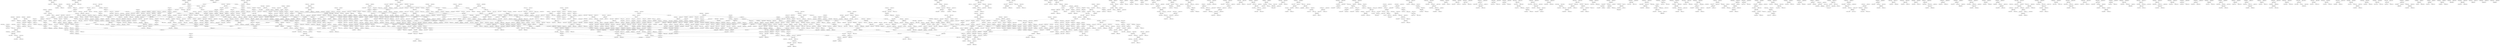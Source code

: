 digraph G {
    C3H4_2_1025_0 -> C6H8_3_1013_0;
    C3H4_2_517_0 -> C6H8_3_1013_0;
    C6H8_3_1013_0 -> C3H4_59_1121_0;
    C6H8_3_1013_0 -> C3H4_59_1004_0;
    C3H4_8_1248_0 -> C6H8_9_870_0;
    C3H4_8_545_0 -> C6H8_9_540_0;
    C3H4_8_548_0 -> C6H8_9_540_0;
    C3H4_8_477_0 -> C6H8_9_950_0;
    C3H4_8_886_0 -> C6H8_9_870_0;
    C3H4_8_961_0 -> C6H8_9_950_0;
    C6H8_9_950_0 -> C3H4_26_898_0;
    C6H8_9_950_0 -> C3H4_26_912_0;
    C6H8_9_540_0 -> C3H4_36_561_0;
    C6H8_9_540_0 -> C3H4_36_560_0;
    C6H8_9_870_0 -> C3H4_60_924_0;
    C6H8_9_870_0 -> C3H4_60_921_0;
    C3H4_11_1255_0 -> C6H8_12_1263_0;
    C3H4_11_1266_0 -> C6H8_12_1263_0;
    C3H4_11_1581_0 -> C6H8_12_1701_0;
    C3H4_11_1534_0 -> C6H8_12_1701_0;
    C6H8_12_1701_0 -> C3H4_131_116_0;
    C6H8_12_1701_0 -> C3H4_131_100_0;
    C3H4_12_521_0 -> C6H8_13_499_0;
    C6H8_12_1263_0 -> C3H4_88_1655_0;
    C6H8_12_1263_0 -> C3H4_88_1651_0;
    C3H4_12_513_0 -> C6H8_13_499_0;
    C6H8_13_499_0 -> C3H4_111_882_0;
    C6H8_13_499_0 -> C3H4_111_885_0;
    C3H4_14_1713_0 -> C6H8_15_1721_0;
    C3H4_14_1233_0 -> C6H8_15_1721_0;
    C6H8_15_1721_0 -> C3H4_94_1972_0;
    C6H8_15_1721_0 -> C3H4_94_468_0;
    C3H4_15_963_0 -> C6H8_16_937_0;
    C3H4_15_461_0 -> C6H8_16_937_0;
    C6H8_16_937_0 -> C3H4_67_589_0;
    C6H8_16_937_0 -> C3H4_67_1033_0;
    C3H4_17_1180_0 -> C6H8_18_1698_0;
    C3H4_17_157_0 -> C6H8_18_147_0;
    C3H4_17_1192_0 -> C6H8_18_1698_0;
    C3H4_17_186_0 -> C6H8_18_147_0;
    C3H4_18_1140_0 -> C6H8_19_1133_0;
    C3H4_18_1121_0 -> C6H8_19_1133_0;
    C6H8_18_1698_0 -> C6H7_34_326_0;
    C6H8_18_1698_0 -> H_33_209_1;
    C6H8_18_147_0 -> C3H4_41_156_0;
    C6H8_18_147_0 -> C3H4_41_796_0;
    C6H8_19_1133_0 -> C3H4_32_713_0;
    C6H8_19_1133_0 -> C3H4_32_718_0;
    C3H4_21_399_0 -> C6H8_22_404_0;
    C3H4_21_432_0 -> C6H8_22_404_0;
    C6H8_22_404_0 -> C3H4_55_1646_0;
    C6H8_22_404_0 -> C3H4_55_1520_0;
    C3H4_25_1694_0 -> C6H8_26_1687_0;
    C3H4_25_1698_0 -> C6H8_26_1687_0;
    C3H4_26_335_0 -> C6H8_27_435_0;
    C6H8_26_1687_0 -> C3H4_30_1686_0;
    C6H8_26_1687_0 -> C3H4_30_1711_0;
    C3H4_26_898_0 -> C6H8_938_1101_0;
    C3H4_26_342_0 -> C6H8_27_435_0;
    C3H4_27_547_0 -> C6H8_28_541_0;
    C6H8_27_435_0 -> C3H4_48_408_0;
    C6H8_27_435_0 -> C3H4_48_412_0;
    C3H4_27_585_0 -> C6H8_28_541_0;
    C3H4_28_535_0 -> C6H8_29_524_0;
    C3H4_28_1319_0 -> C6H8_29_1419_0;
    C3H4_28_1412_0 -> C6H8_29_1419_0;
    C3H4_28_1844_0 -> C6H8_29_315_0;
    C6H8_28_541_0 -> C3H4_77_976_0;
    C6H8_28_541_0 -> C3H4_77_973_0;
    C3H4_28_332_0 -> C6H8_29_315_0;
    C3H4_28_543_0 -> C6H8_29_524_0;
    C3H4_29_1438_0 -> C6H8_30_1426_0;
    C6H8_29_1419_0 -> C3H4_190_343_0;
    C6H8_29_1419_0 -> C3H4_190_331_0;
    C3H4_29_1883_0 -> C6H8_30_489_0;
    C3H4_29_1899_0 -> C6H8_30_1426_0;
    C6H8_29_315_0 -> C3H4_76_1649_0;
    C6H8_29_315_0 -> C3H4_76_1652_0;
    C6H8_29_524_0 -> C3H4_58_163_0;
    C6H8_29_524_0 -> C3H4_58_1655_0;
    C3H4_29_1581_0 -> C6H8_30_489_0;
    C6H8_30_1426_0 -> C3H4_191_1939_0;
    C6H8_30_1426_0 -> C3H4_191_1592_0;
    C6H8_30_489_0 -> C3H4_74_479_0;
    C6H8_30_489_0 -> C3H4_74_974_0;
    C3H4_30_1686_0 -> C6H8_421_2_0;
    C3H4_30_1711_0 -> C6H8_123_1867_0;
    C3H4_31_1100_0 -> C6H8_32_1475_0;
    C3H4_31_1479_0 -> C6H8_32_1475_0;
    C3H4_32_585_0 -> C6H8_33_1106_0;
    C3H4_32_1963_0 -> C6H8_33_1926_0;
    C3H4_32_1467_0 -> C6H8_33_1474_0;
    C3H4_32_974_0 -> C6H8_33_1106_0;
    C3H4_32_718_0 -> C6H8_958_1452_0;
    C3H4_32_865_0 -> C6H8_33_1404_0;
    C6H8_32_1475_0 -> C3H4_66_1462_0;
    C6H8_32_1475_0 -> C3H4_66_1346_0;
    C3H4_32_713_0 -> C6H8_774_773_0;
    C3H4_32_1455_0 -> C6H8_33_1474_0;
    C3H4_32_1816_0 -> C6H8_33_1926_0;
    C3H4_32_911_0 -> C6H8_33_1404_0;
    C3H4_33_206_0 -> C3H5_34_214_0;
    C3H4_33_104_0 -> C6H8_34_241_0;
    H_33_209_1 -> C3H5_34_214_0;
    C6H8_33_1106_0 -> C3H4_94_612_0;
    C6H8_33_1106_0 -> C3H4_94_967_0;
    C6H8_33_1404_0 -> C3H4_75_849_0;
    C6H8_33_1404_0 -> C3H4_75_837_0;
    C6H8_33_1474_0 -> C3H4_68_1867_0;
    C6H8_33_1474_0 -> C3H4_68_1359_0;
    C3H4_33_245_0 -> C6H8_34_241_0;
    C6H8_33_1926_0 -> C3H4_37_1975_0;
    C6H8_33_1926_0 -> C3H4_37_1807_0;
    C6H8_34_241_0 -> C3H4_40_143_0;
    C6H8_34_241_0 -> C3H4_40_126_0;
    C6H7_34_326_0 -> C9H11_555_699_0;
    C3H4_35_1934_0 -> C6H8_36_1920_0;
    C3H4_35_1949_0 -> C6H8_36_1920_0;
    C6H8_36_1920_0 -> C3H4_70_1587_0;
    C6H8_36_1920_0 -> C3H4_70_1578_0;
    C3H4_36_560_0 -> C6H8_216_1338_0;
    C3H4_36_536_0 -> C6H8_37_79_0;
    C3H4_36_566_0 -> C6H8_37_79_0;
    C6H8_37_79_0 -> C3H4_40_59_0;
    C6H8_37_79_0 -> C3H4_40_49_0;
    C3H4_37_1807_0 -> C6H8_774_773_0;
    C3H4_37_1844_0 -> C6H8_38_1842_0;
    C3H4_37_344_0 -> C6H8_38_1842_0;
    C3H4_37_1975_0 -> C6H8_222_1835_0;
    C6H8_38_1842_0 -> C3H4_72_349_0;
    C6H8_38_1842_0 -> C3H4_72_346_0;
    C3H4_40_59_0 -> C6H8_452_165_0;
    C3H4_41_378_0 -> C6H8_42_840_0;
    C3H4_41_985_0 -> C6H8_42_840_0;
    C3H4_41_156_0 -> C6H8_314_225_0;
    C6H8_42_840_0 -> C3H4_46_358_0;
    C6H8_42_840_0 -> C3H4_46_484_0;
    C3H4_44_313_0 -> C6H8_45_221_0;
    C3H4_44_219_0 -> C6H8_45_221_0;
    C3H4_45_987_0 -> C6H8_46_1008_0;
    C3H4_45_1001_0 -> C6H8_46_1008_0;
    C6H8_45_221_0 -> C3H4_112_861_0;
    C6H8_45_221_0 -> C3H4_112_740_0;
    C3H4_45_1580_0 -> C6H8_46_1061_0;
    C3H4_45_1573_0 -> C6H8_46_1061_0;
    C3H4_46_1064_0 -> C6H8_47_1562_0;
    C3H4_46_358_0 -> C6H8_630_1518_0;
    C6H8_46_1061_0 -> C3H4_66_1563_0;
    C6H8_46_1061_0 -> C3H4_66_1552_0;
    C3H4_46_484_0 -> C6H8_286_888_0;
    C3H4_46_1200_0 -> C6H8_47_1562_0;
    C6H8_46_1008_0 -> C9H12_69_1390_0;
    C3H4_46_1590_0 -> C6H8_47_1605_0;
    C3H4_46_127_0 -> C6H8_47_1605_0;
    C6H8_47_1605_0 -> C3H4_59_1488_0;
    C6H8_47_1605_0 -> C3H4_59_1881_0;
    C6H8_47_1562_0 -> C3H4_107_1189_0;
    C6H8_47_1562_0 -> C3H4_107_1179_0;
    C3H4_48_543_0 -> C6H8_49_539_0;
    C3H4_48_408_0 -> C6H8_796_814_0;
    C3H4_48_532_0 -> C6H8_49_539_0;
    C3H4_49_53_0 -> C6H8_50_58_0;
    C6H8_49_539_0 -> C3H4_88_1031_0;
    C6H8_49_539_0 -> C3H4_88_1048_0;
    C3H4_49_50_0 -> C6H8_50_58_0;
    C6H8_50_58_0 -> C3H4_89_1518_0;
    C6H8_50_58_0 -> C3H4_89_1519_0;
    C3H4_50_833_0 -> C6H8_51_851_0;
    C3H4_50_846_0 -> C6H8_51_851_0;
    C6H8_51_851_0 -> C6H7_67_503_0;
    C6H8_51_851_0 -> H_66_488_1;
    C3H4_53_109_0 -> C6H8_54_106_0;
    C3H4_53_86_0 -> C6H8_54_106_0;
    C6H8_54_106_0 -> C3H4_63_1589_0;
    C6H8_54_106_0 -> C3H4_63_236_0;
    C3H4_55_1884_0 -> C6H8_56_1434_0;
    C3H4_55_1311_0 -> C6H8_56_1766_0;
    C3H4_55_239_0 -> C6H8_56_634_0;
    C3H4_55_1781_0 -> C6H8_56_1766_0;
    C3H4_55_1400_0 -> C6H8_56_1434_0;
    C3H4_55_1520_0 -> C3H5_257_117_0;
    C3H4_55_642_0 -> C6H8_56_634_0;
    C3H4_56_1470_0 -> C6H8_57_1475_0;
    C6H8_56_1434_0 -> C3H4_136_1916_0;
    C6H8_56_1434_0 -> C3H4_136_1544_0;
    C6H8_56_1766_0 -> C3H4_57_1768_0;
    C6H8_56_1766_0 -> C3H4_57_1283_0;
    C6H8_56_634_0 -> C6H7_94_626_0;
    C6H8_56_634_0 -> H_93_1118_1;
    C3H4_56_1948_0 -> C6H8_57_1475_0;
    C3H4_57_1283_0 -> C6H8_323_676_0;
    C6H8_57_1475_0 -> C3H4_62_1967_0;
    C6H8_57_1475_0 -> C3H4_62_1468_0;
    C3H4_58_1655_0 -> C6H8_584_1879_0;
    C3H4_58_143_0 -> C6H8_59_761_0;
    C3H4_58_744_0 -> C6H8_59_761_0;
    C3H4_59_1488_0 -> C6H8_585_331_0;
    C3H4_59_1881_0 -> C9H10_768_977_0;
    C6H8_59_761_0 -> C3H4_127_329_0;
    C6H8_59_761_0 -> C3H4_127_327_0;
    C3H4_59_1004_0 -> C6H8_542_841_0;
    C3H4_60_924_0 -> C6H8_61_949_0;
    C3H4_60_921_0 -> C6H8_61_949_0;
    C6H8_61_949_0 -> C3H4_111_427_0;
    C6H8_61_949_0 -> C3H4_111_923_0;
    C3H4_62_1468_0 -> C6H8_144_1360_0;
    C3H4_62_1918_0 -> C6H8_63_1917_0;
    C3H4_62_1920_0 -> C6H8_63_1917_0;
    C3H4_63_236_0 -> C6H8_157_1661_0;
    C3H4_63_1589_0 -> C6H8_91_1603_0;
    C6H8_63_1917_0 -> C3H4_75_1958_0;
    C6H8_63_1917_0 -> C3H4_75_480_0;
    C3H4_66_1635_0 -> C6H8_67_1840_0;
    H_66_488_1 -> C3H5_67_498_0;
    C3H4_66_1346_0 -> C6H8_404_1513_0;
    C3H4_66_480_0 -> C3H5_67_498_0;
    C3H4_66_1849_0 -> C6H8_67_1840_0;
    C3H4_66_1563_0 -> C6H8_747_1406_0;
    C3H4_66_1462_0 -> C6H8_357_987_0;
    C6H7_67_503_0 -> C6H6_103_345_0;
    C6H7_67_503_0 -> H_102_244_1;
    C3H4_67_949_0 -> C6H8_68_934_0;
    C6H8_67_1840_0 -> C3H4_144_1855_0;
    C6H8_67_1840_0 -> C3H4_144_1868_0;
    C3H4_67_589_0 -> C6H8_621_1341_0;
    C3H4_67_477_0 -> C6H8_68_934_0;
    C3H4_67_1033_0 -> C6H8_94_542_0;
    C6H8_68_934_0 -> C3H4_89_456_0;
    C6H8_68_934_0 -> C3H4_89_927_0;
    C3H4_68_1013_0 -> C9H12_69_1390_0;
    C3H4_68_1359_0 -> C6H8_324_1514_0;
    C9H12_69_1390_0 -> C6H8_70_1381_0;
    C9H12_69_1390_0 -> C3H4_70_1016_0;
    C3H4_70_1578_0 -> C6H8_663_1286_0;
    C3H4_70_1587_0 -> C6H8_507_1921_0;
    C3H4_70_1016_0 -> C6H8_448_86_0;
    C6H8_70_1381_0 -> C3H4_79_1050_0;
    C6H8_70_1381_0 -> C3H4_79_1001_0;
    C3H4_72_632_0 -> C6H8_73_728_0;
    C3H4_72_349_0 -> C6H8_419_630_0;
    C3H4_72_739_0 -> C6H8_73_728_0;
    C3H4_72_346_0 -> C6H8_287_1963_0;
    C3H4_73_451_0 -> C6H8_74_495_0;
    C3H4_73_478_0 -> C6H8_74_495_0;
    C6H8_73_728_0 -> C3H4_85_135_0;
    C6H8_73_728_0 -> C3H4_85_175_0;
    C3H4_74_974_0 -> C6H8_357_928_0;
    C3H4_74_1120_0 -> C6H8_75_1100_0;
    C3H4_74_479_0 -> C6H8_220_590_0;
    C3H4_74_1065_0 -> C6H8_75_1100_0;
    C6H8_74_495_0 -> C3H4_88_1947_0;
    C6H8_74_495_0 -> C3H4_88_100_0;
    C3H4_75_1958_0 -> C6H8_269_1654_0;
    C3H4_75_849_0 -> C6H8_76_856_0;
    C3H4_75_480_0 -> C6H8_134_1691_0;
    C6H8_75_1100_0 -> C3H4_146_1198_0;
    C6H8_75_1100_0 -> C3H4_146_1078_0;
    C3H4_75_837_0 -> C6H8_76_856_0;
    C3H4_76_1652_0 -> C6H8_442_639_0;
    C3H4_76_1649_0 -> C6H8_284_141_0;
    C3H4_76_212_0 -> C6H8_77_1720_0;
    C3H4_76_1721_0 -> C6H8_77_1720_0;
    C6H8_76_856_0 -> C6H7_99_818_0;
    C6H8_76_856_0 -> H_98_806_1;
    C3H4_77_1238_0 -> C6H8_78_1248_0;
    C3H4_77_1261_0 -> C6H8_78_1248_0;
    C6H8_77_1720_0 -> C3H4_207_1756_0;
    C6H8_77_1720_0 -> C3H4_207_1781_0;
    C6H8_78_1248_0 -> C3H4_80_1252_0;
    C6H8_78_1248_0 -> C3H4_80_1737_0;
    C3H4_79_1001_0 -> C9H11_471_398_0;
    C3H4_80_1230_0 -> C6H8_81_1238_0;
    C3H4_80_214_0 -> C6H8_81_229_0;
    C3H4_80_220_0 -> C6H8_81_229_0;
    C3H4_80_1052_0 -> C6H8_81_1238_0;
    C3H4_80_854_0 -> C6H8_81_858_0;
    C3H4_80_353_0 -> C6H8_81_858_0;
    C3H4_81_1724_0 -> C6H8_82_1625_0;
    C6H8_81_1238_0 -> C3H4_112_1103_0;
    C6H8_81_1238_0 -> C3H4_112_1107_0;
    C6H8_81_229_0 -> C3H4_99_379_0;
    C6H8_81_229_0 -> C3H4_99_853_0;
    C3H4_81_1622_0 -> C6H8_82_1625_0;
    C6H8_81_858_0 -> C6H7_138_1636_0;
    C6H8_81_858_0 -> H_137_1638_1;
    C6H8_82_1625_0 -> C3H4_130_1718_0;
    C6H8_82_1625_0 -> C3H4_130_1711_0;
    C3H4_83_204_0 -> C6H8_84_209_0;
    C3H4_83_187_0 -> C6H8_84_209_0;
    C6H8_84_209_0 -> C3H4_112_577_0;
    C6H8_84_209_0 -> C3H4_112_693_0;
    C3H4_85_980_0 -> C6H8_86_987_0;
    C3H4_85_982_0 -> C6H8_86_987_0;
    C3H4_85_536_0 -> C6H8_86_517_0;
    C3H4_85_885_0 -> C6H8_86_517_0;
    C3H4_85_175_0 -> C3H5_738_1470_0;
    C3H4_85_135_0 -> C6H8_550_908_0;
    C6H8_86_517_0 -> C6H7_107_537_0;
    C6H8_86_517_0 -> H_106_526_1;
    C6H8_86_987_0 -> C3H4_162_512_0;
    C6H8_86_987_0 -> C3H4_162_490_0;
    C3H4_88_1947_0 -> C6H8_395_1282_0;
    C3H4_88_1655_0 -> C6H8_534_407_0;
    C3H4_88_100_0 -> C6H8_668_1591_0;
    C3H4_88_1651_0 -> C6H8_165_509_0;
    C3H4_89_927_0 -> C6H8_144_1360_0;
    C3H4_90_1573_0 -> C6H8_91_1603_0;
    C6H8_91_1603_0 -> C3H4_111_1482_0;
    C6H8_91_1603_0 -> C3H4_111_1472_0;
    H_93_1118_1 -> C3H5_94_1130_0;
    C3H4_93_527_0 -> C6H8_94_542_0;
    C3H4_93_539_0 -> C6H8_94_584_0;
    C3H4_93_1057_0 -> C6H8_94_584_0;
    C3H4_93_1221_0 -> C3H5_94_1130_0;
    C3H4_94_468_0 -> C6H8_913_983_0;
    C6H8_94_542_0 -> C3H4_101_586_0;
    C6H8_94_542_0 -> C3H4_101_1058_0;
    C6H8_94_584_0 -> C3H4_148_527_0;
    C6H8_94_584_0 -> C3H4_148_1082_0;
    C3H4_94_967_0 -> C6H8_526_1954_0;
    C3H4_94_612_0 -> C6H8_286_888_0;
    C3H4_94_1972_0 -> C6H8_475_1119_0;
    C6H7_94_626_0 -> C9H11_929_554_0;
    C3H4_95_678_0 -> C6H8_96_688_0;
    C3H4_95_82_0 -> C6H8_96_688_0;
    C6H8_96_688_0 -> C3H4_130_1182_0;
    C6H8_96_688_0 -> C3H4_130_1176_0;
    C3H4_98_842_0 -> C3H5_99_1312_0;
    H_98_806_1 -> C3H5_99_1312_0;
    C6H7_99_818_0 -> C6H6_179_1202_0;
    C6H7_99_818_0 -> H_178_804_1;
    C3H4_99_853_0 -> C6H8_288_587_0;
    C3H4_99_379_0 -> C6H8_258_467_0;
    C3H4_100_720_0 -> C6H8_101_242_0;
    C3H4_100_245_0 -> C6H8_101_242_0;
    C3H4_101_586_0 -> C6H8_543_960_0;
    C6H8_101_242_0 -> C3H4_108_1_0;
    C6H8_101_242_0 -> C3H4_108_226_0;
    C3H4_101_1058_0 -> C6H8_870_765_0;
    H_102_244_1 -> C3H5_103_346_0;
    C3H4_102_358_0 -> C3H5_103_346_0;
    C3H4_103_1799_0 -> C6H8_104_1785_0;
    C3H4_103_301_0 -> C6H8_104_1785_0;
    C3H5_103_346_0 -> C3H4_999_1244_0;
    C3H5_103_346_0 -> H_998_1267_1;
    C3H4_104_738_0 -> C6H8_105_747_0;
    C6H8_104_1785_0 -> C3H4_124_1788_0;
    C6H8_104_1785_0 -> C3H4_124_1783_0;
    C3H4_104_739_0 -> C6H8_105_747_0;
    C6H8_105_747_0 -> C3H4_153_989_0;
    C6H8_105_747_0 -> C3H4_153_512_0;
    H_106_526_1 -> C3H5_107_538_0;
    C3H4_106_528_0 -> C3H5_107_538_0;
    C3H4_107_1179_0 -> C6H8_164_1893_0;
    C6H7_107_537_0 -> C6H8_181_614_0;
    C3H4_107_1189_0 -> C6H8_563_380_0;
    C3H4_108_227_0 -> C6H8_109_223_0;
    C3H4_108_688_0 -> C6H8_109_223_0;
    C3H4_108_226_0 -> C6H8_797_1350_0;
    C6H8_109_223_0 -> C3H4_179_773_0;
    C6H8_109_223_0 -> C3H4_179_774_0;
    C3H4_111_1472_0 -> C6H8_574_529_0;
    C3H4_111_1482_0 -> C6H8_395_1025_0;
    C3H4_111_885_0 -> C6H8_309_1200_0;
    C3H4_111_923_0 -> C6H8_114_782_0;
    C3H4_111_427_0 -> C6H8_663_884_0;
    C3H4_111_882_0 -> C6H8_520_1732_0;
    C3H4_112_1107_0 -> C6H8_447_724_0;
    C3H4_112_693_0 -> C3H5_342_1516_0;
    C3H4_112_740_0 -> C6H8_784_1532_0;
    C3H4_112_577_0 -> C6H8_552_699_0;
    C3H4_113_806_0 -> C6H8_114_782_0;
    C6H8_114_782_0 -> C3H4_116_803_0;
    C6H8_114_782_0 -> C3H4_116_808_0;
    C3H4_115_595_0 -> C6H8_116_619_0;
    C3H4_115_123_0 -> C6H8_116_619_0;
    C3H4_116_808_0 -> C6H8_951_1011_0;
    C6H8_116_619_0 -> C3H4_149_1107_0;
    C6H8_116_619_0 -> C3H4_149_700_0;
    C3H4_116_803_0 -> C6H8_299_1255_0;
    C3H4_119_132_0 -> C6H8_120_132_0;
    C3H4_119_134_0 -> C6H8_120_132_0;
    C6H8_120_132_0 -> C3H4_121_127_0;
    C6H8_120_132_0 -> C3H4_121_129_0;
    C3H4_121_702_0 -> C6H8_122_666_0;
    C3H4_121_129_0 -> C6H8_385_584_0;
    C3H4_121_181_0 -> C6H8_122_666_0;
    C3H4_121_127_0 -> C6H8_970_1930_0;
    C6H8_122_666_0 -> C3H4_191_28_0;
    C6H8_122_666_0 -> C3H4_191_523_0;
    C3H4_122_1381_0 -> C6H8_123_1867_0;
    C6H8_123_1867_0 -> C3H4_140_1365_0;
    C6H8_123_1867_0 -> C3H4_140_1357_0;
    C3H4_124_1783_0 -> C6H8_645_88_0;
    C3H4_125_1279_0 -> C6H8_126_1294_0;
    C3H4_125_641_0 -> C6H8_126_630_0;
    C3H4_125_1184_0 -> C6H8_126_1177_0;
    C3H4_125_1201_0 -> C6H8_126_1177_0;
    C3H4_125_646_0 -> C6H8_126_630_0;
    C3H4_125_1290_0 -> C6H8_126_1294_0;
    C6H8_126_630_0 -> C3H4_130_641_0;
    C6H8_126_630_0 -> C3H4_130_653_0;
    C6H8_126_1294_0 -> C3H4_135_1298_0;
    C6H8_126_1294_0 -> C3H4_135_1292_0;
    C6H8_126_1177_0 -> C3H4_174_1149_0;
    C6H8_126_1177_0 -> C3H4_174_1146_0;
    C3H4_127_329_0 -> C6H8_576_102_0;
    C3H4_128_274_0 -> C6H8_129_756_0;
    C3H4_128_804_0 -> C6H8_129_756_0;
    C3H4_129_1933_0 -> C6H8_130_1943_0;
    C6H8_129_756_0 -> C3H4_259_1256_0;
    C6H8_129_756_0 -> C3H4_259_1250_0;
    C3H4_129_465_0 -> C6H8_130_1943_0;
    C3H4_130_1711_0 -> C6H8_799_935_0;
    C3H4_130_1182_0 -> C6H8_741_766_0;
    C3H4_130_653_0 -> C6H8_689_544_0;
    C6H8_130_1943_0 -> C3H4_164_1889_0;
    C6H8_130_1943_0 -> C3H4_164_425_0;
    C3H4_131_100_0 -> C6H8_202_1250_0;
    C3H4_131_116_0 -> C6H8_649_1366_0;
    C3H4_132_900_0 -> C6H8_133_597_0;
    C3H4_132_482_0 -> C6H8_133_597_0;
    C3H4_133_1393_0 -> C6H8_134_1391_0;
    C3H4_133_875_0 -> C6H8_134_1391_0;
    C6H8_133_597_0 -> C3H4_169_29_0;
    C6H8_133_597_0 -> C3H4_169_11_0;
    C3H4_133_1695_0 -> C6H8_134_1691_0;
    C6H8_134_1691_0 -> C3H4_225_1247_0;
    C6H8_134_1691_0 -> C3H4_225_1228_0;
    C6H8_134_1391_0 -> C6H7_181_496_0;
    C6H8_134_1391_0 -> H_180_511_1;
    C3H4_135_11_0 -> C6H8_136_12_0;
    C3H4_135_1292_0 -> C6H8_573_1337_0;
    C3H4_135_14_0 -> C6H8_136_12_0;
    C6H8_136_12_0 -> C3H4_161_866_0;
    C6H8_136_12_0 -> C3H4_161_865_0;
    C3H4_136_1916_0 -> C6H8_634_1423_0;
    C3H4_136_1544_0 -> C6H8_144_1927_0;
    C3H4_137_1874_0 -> C6H8_138_1874_0;
    C3H4_137_1496_0 -> C3H5_138_1493_0;
    C3H4_137_1953_0 -> C6H8_138_1874_0;
    H_137_1638_1 -> C3H5_138_1493_0;
    C6H8_138_1874_0 -> C3H4_175_487_0;
    C6H8_138_1874_0 -> C3H4_175_480_0;
    C6H7_138_1636_0 -> C6H6_234_1327_0;
    C6H7_138_1636_0 -> H_233_1315_1;
    C3H4_139_916_0 -> C6H8_140_1414_0;
    C3H4_139_768_0 -> C6H8_140_1414_0;
    C6H8_140_1414_0 -> C3H4_149_791_0;
    C6H8_140_1414_0 -> C3H4_149_775_0;
    C3H4_140_0_0 -> C6H8_141_0_0;
    C3H4_140_1_0 -> C6H8_141_0_0;
    C3H4_140_1357_0 -> C9H11_764_1465_0;
    C3H4_141_908_0 -> C6H8_142_894_0;
    C3H4_141_909_0 -> C6H8_142_894_0;
    C6H8_141_0_0 -> C3H4_142_498_0;
    C6H8_141_0_0 -> C3H4_142_1_0;
    C6H8_142_894_0 -> C3H4_198_794_0;
    C6H8_142_894_0 -> C3H4_198_838_0;
    C3H4_142_1272_0 -> C6H8_143_1411_0;
    C3H4_142_1_0 -> C6H8_156_397_0;
    C3H4_142_498_0 -> C6H8_397_1187_0;
    C3H4_142_1397_0 -> C6H8_143_1411_0;
    C3H4_143_1100_0 -> C6H8_144_1927_0;
    C6H8_143_1411_0 -> C3H4_164_1410_0;
    C6H8_143_1411_0 -> C3H4_164_1409_0;
    C6H8_144_1360_0 -> C3H4_146_1360_0;
    C6H8_144_1360_0 -> C3H4_146_1238_0;
    C3H4_144_1855_0 -> C6H8_683_1609_0;
    C6H8_144_1927_0 -> C3H4_375_917_0;
    C6H8_144_1927_0 -> C3H4_375_505_0;
    C3H4_146_1360_0 -> C6H8_847_996_0;
    C3H4_146_1440_0 -> C6H8_147_1472_0;
    C3H4_146_183_0 -> C6H8_147_790_0;
    C3H4_146_631_0 -> C6H8_147_790_0;
    C3H4_146_1238_0 -> C6H8_790_362_0;
    C3H4_146_1330_0 -> C6H8_147_1472_0;
    C3H4_146_1198_0 -> C6H8_583_1957_0;
    C6H8_147_1472_0 -> C3H4_162_1343_0;
    C6H8_147_1472_0 -> C3H4_162_1822_0;
    C6H8_147_790_0 -> C3H4_157_628_0;
    C6H8_147_790_0 -> C3H4_157_652_0;
    C3H4_148_1082_0 -> C6H8_367_874_0;
    C3H4_148_527_0 -> C6H8_488_797_0;
    C3H4_148_389_0 -> C6H8_149_752_0;
    C3H4_148_1017_0 -> C6H8_149_1111_0;
    C3H4_148_1020_0 -> C6H8_149_1111_0;
    C3H4_148_752_0 -> C6H8_149_752_0;
    C6H8_149_752_0 -> C3H4_152_259_0;
    C6H8_149_752_0 -> C3H4_152_871_0;
    C6H8_149_1111_0 -> C3H4_157_1637_0;
    C6H8_149_1111_0 -> C3H4_157_1159_0;
    C3H4_149_1107_0 -> C6H8_532_175_0;
    C3H4_151_1808_0 -> C6H8_152_1789_0;
    C3H4_151_1301_0 -> C6H8_152_1789_0;
    C3H4_152_259_0 -> C6H8_501_491_0;
    C3H4_152_1395_0 -> C6H8_153_1385_0;
    C3H4_152_871_0 -> C6H8_394_933_0;
    C3H4_152_408_0 -> C6H8_153_384_0;
    C6H8_152_1789_0 -> C3H4_154_1797_0;
    C6H8_152_1789_0 -> C3H4_154_1784_0;
    C3H4_152_400_0 -> C6H8_153_384_0;
    C3H4_152_1409_0 -> C6H8_153_1385_0;
    C6H8_153_384_0 -> C3H4_155_390_0;
    C6H8_153_384_0 -> C3H4_155_389_0;
    C6H8_153_1385_0 -> C3H4_216_1729_0;
    C6H8_153_1385_0 -> C3H4_216_1734_0;
    C3H4_154_1784_0 -> C6H8_218_1188_0;
    C3H4_154_1797_0 -> C6H8_460_725_0;
    C3H4_155_19_0 -> C6H8_156_397_0;
    C3H4_156_1655_0 -> C6H8_157_1661_0;
    C6H8_156_397_0 -> C3H4_169_866_0;
    C6H8_156_397_0 -> C3H4_169_869_0;
    C3H4_157_628_0 -> C6H8_219_610_0;
    C3H4_157_1156_0 -> C6H8_158_1161_0;
    C3H4_157_1170_0 -> C6H8_158_1161_0;
    C6H8_157_1661_0 -> C3H4_190_97_0;
    C6H8_157_1661_0 -> C3H4_190_1696_0;
    C3H4_157_1637_0 -> C6H8_929_1948_0;
    C3H4_157_652_0 -> C6H8_344_1135_0;
    C6H8_158_1161_0 -> C3H4_178_1797_0;
    C6H8_158_1161_0 -> C3H4_178_1186_0;
    C3H4_158_1736_0 -> C6H8_159_1744_0;
    C3H4_158_1756_0 -> C6H8_159_1744_0;
    C6H8_159_1744_0 -> C3H4_172_1754_0;
    C6H8_159_1744_0 -> C3H4_172_1743_0;
    C3H4_160_1610_0 -> C6H8_161_1591_0;
    C3H4_160_640_0 -> C6H8_161_735_0;
    C3H4_160_1137_0 -> C6H8_161_1591_0;
    C3H4_160_754_0 -> C6H8_161_735_0;
    C3H4_161_865_0 -> C6H8_532_1327_0;
    C6H8_161_735_0 -> C3H4_174_754_0;
    C6H8_161_735_0 -> C3H4_174_625_0;
    C6H8_161_1591_0 -> C3H4_213_1688_0;
    C6H8_161_1591_0 -> C3H4_213_1687_0;
    C3H4_162_1909_0 -> C6H8_163_1862_0;
    C3H4_162_490_0 -> C6H8_165_509_0;
    C3H4_162_1018_0 -> C6H8_163_1029_0;
    C3H4_162_1021_0 -> C6H8_163_1029_0;
    C3H4_162_387_0 -> C6H8_163_1862_0;
    C3H4_162_512_0 -> C6H8_707_1211_0;
    C6H8_163_1029_0 -> C3H4_185_1045_0;
    C6H8_163_1029_0 -> C3H4_185_1040_0;
    C3H4_163_1506_0 -> C6H8_164_1508_0;
    C3H4_163_1529_0 -> C6H8_164_1508_0;
    C6H8_163_1862_0 -> C3H4_167_1878_0;
    C6H8_163_1862_0 -> C3H4_167_1871_0;
    C3H4_163_1853_0 -> C6H8_164_1893_0;
    C3H4_164_1889_0 -> C6H8_278_1516_0;
    C3H4_164_1410_0 -> C6H8_296_1836_0;
    C3H4_164_1409_0 -> C6H8_239_829_0;
    C3H4_164_425_0 -> C6H8_239_982_0;
    C6H8_164_1508_0 -> C3H4_206_1509_0;
    C6H8_164_1508_0 -> C3H4_206_1004_0;
    C6H8_164_1893_0 -> C3H4_178_1855_0;
    C6H8_164_1893_0 -> C3H4_178_368_0;
    C3H4_164_748_0 -> C6H8_165_773_0;
    C3H4_164_760_0 -> C6H8_165_773_0;
    C6H8_165_509_0 -> C3H4_300_66_0;
    C6H8_165_509_0 -> C3H4_300_79_0;
    C6H8_165_773_0 -> C3H4_249_505_0;
    C6H8_165_773_0 -> C3H4_249_522_0;
    C3H4_167_1871_0 -> C6H8_335_1628_0;
    C3H4_169_866_0 -> C6H8_500_1396_0;
    C3H4_169_869_0 -> C6H8_587_579_0;
    C3H4_170_1306_0 -> C6H8_171_1299_0;
    C3H4_170_1293_0 -> C6H8_171_1299_0;
    C6H8_171_1299_0 -> C3H4_185_1166_0;
    C6H8_171_1299_0 -> C3H4_185_1170_0;
    C3H4_172_1754_0 -> C6H8_213_1506_0;
    C3H4_174_1146_0 -> C6H8_242_849_0;
    C3H4_174_625_0 -> C6H8_484_1637_0;
    C3H4_174_754_0 -> C6H8_590_1043_0;
    C3H4_174_1149_0 -> C6H8_590_1043_0;
    C3H4_175_480_0 -> C6H8_745_99_0;
    C3H4_175_1639_0 -> C6H8_176_1657_0;
    C3H4_175_1656_0 -> C6H8_176_1657_0;
    C6H8_176_1657_0 -> C3H4_211_158_0;
    C6H8_176_1657_0 -> C3H4_211_157_0;
    C3H4_177_1835_0 -> C6H8_178_1835_0;
    C3H4_177_1612_0 -> C6H8_178_1835_0;
    C3H4_178_1797_0 -> C6H8_179_1796_0;
    H_178_804_1 -> C3H5_179_1322_0;
    C3H4_178_1309_0 -> C3H5_179_1322_0;
    C3H4_178_974_0 -> C6H8_179_863_0;
    C3H4_178_765_0 -> C6H8_179_863_0;
    C3H4_178_1186_0 -> C6H8_179_1796_0;
    C3H4_178_368_0 -> C6H8_287_98_0;
    C6H8_178_1835_0 -> C3H4_200_1325_0;
    C6H8_178_1835_0 -> C3H4_200_1223_0;
    C6H8_179_1796_0 -> C3H4_226_1177_0;
    C6H8_179_1796_0 -> C3H4_226_1692_0;
    C3H4_179_773_0 -> C6H8_241_536_0;
    C6H8_179_863_0 -> C3H4_189_372_0;
    C6H8_179_863_0 -> C3H4_189_375_0;
    C3H4_179_774_0 -> C6H8_873_492_0;
    H_180_511_1 -> C6H8_181_614_0;
    C6H7_181_496_0 -> C9H11_222_359_0;
    C3H4_181_1328_0 -> C6H8_182_1352_0;
    C6H8_181_614_0 -> C3H4_217_372_0;
    C6H8_181_614_0 -> C3H4_217_488_0;
    C3H4_181_1346_0 -> C6H8_182_1352_0;
    C6H8_182_1352_0 -> C3H4_196_1221_0;
    C6H8_182_1352_0 -> C3H4_196_1224_0;
    C3H4_185_1170_0 -> C3H5_378_1375_0;
    C3H4_185_1166_0 -> C6H8_386_1790_0;
    C3H4_188_865_0 -> C6H8_189_864_0;
    C3H4_188_1276_0 -> C6H8_189_864_0;
    C6H8_189_864_0 -> C3H4_223_1468_0;
    C6H8_189_864_0 -> C3H4_223_1920_0;
    C3H4_189_372_0 -> C6H8_968_1848_0;
    C3H4_189_375_0 -> C6H8_468_101_0;
    C3H4_190_343_0 -> C6H8_191_337_0;
    C3H4_190_97_0 -> C6H8_543_960_0;
    C3H4_190_331_0 -> C6H8_191_337_0;
    C6H8_191_337_0 -> C3H4_393_863_0;
    C6H8_191_337_0 -> C3H4_393_757_0;
    C3H4_191_1592_0 -> C6H8_293_1917_0;
    C3H4_191_1939_0 -> C6H8_291_1037_0;
    C3H4_191_28_0 -> C6H8_192_656_0;
    C3H4_191_670_0 -> C6H8_192_656_0;
    C6H8_192_656_0 -> C3H4_194_662_0;
    C6H8_192_656_0 -> C3H4_194_660_0;
    C3H4_193_1824_0 -> C6H8_194_1846_0;
    C3H4_193_1806_0 -> C6H8_194_1846_0;
    C6H8_194_1846_0 -> C3H4_217_1928_0;
    C6H8_194_1846_0 -> C3H4_217_1797_0;
    C3H4_194_660_0 -> C6H8_195_666_0;
    C3H4_194_662_0 -> C6H8_195_666_0;
    C6H8_195_666_0 -> C3H4_228_639_0;
    C6H8_195_666_0 -> C3H4_228_641_0;
    C3H4_195_413_0 -> C6H8_196_423_0;
    C3H4_195_421_0 -> C6H8_196_423_0;
    C3H4_195_1410_0 -> C6H8_196_1419_0;
    C3H4_195_1418_0 -> C6H8_196_1419_0;
    C6H8_196_423_0 -> C3H4_213_1778_0;
    C6H8_196_423_0 -> C3H4_213_1769_0;
    C6H8_196_1419_0 -> C3H4_202_1940_0;
    C6H8_196_1419_0 -> C3H4_202_1895_0;
    C3H4_196_1224_0 -> C6H8_220_1228_0;
    C3H4_196_1221_0 -> C6H8_234_1476_0;
    C3H4_198_934_0 -> C6H8_199_977_0;
    C3H4_198_980_0 -> C6H8_199_977_0;
    C3H4_198_838_0 -> C6H8_534_407_0;
    C3H4_198_794_0 -> C6H8_906_1928_0;
    C3H4_199_1080_0 -> C6H8_200_1079_0;
    C3H4_199_1078_0 -> C6H8_200_1079_0;
    C6H8_199_977_0 -> C3H4_333_945_0;
    C6H8_199_977_0 -> C3H4_333_849_0;
    C6H8_200_1079_0 -> C3H4_275_701_0;
    C6H8_200_1079_0 -> C3H4_275_239_0;
    C3H4_200_1325_0 -> C6H8_874_691_0;
    C3H4_200_1223_0 -> C6H8_310_1447_0;
    C3H4_201_1249_0 -> C6H8_202_1250_0;
    C3H4_202_1940_0 -> C6H8_962_1680_0;
    C3H4_202_1895_0 -> C6H8_299_41_0;
    C6H8_202_1250_0 -> C3H4_231_1250_0;
    C6H8_202_1250_0 -> C3H4_231_1274_0;
    C3H4_205_275_0 -> C6H8_206_294_0;
    C3H4_205_298_0 -> C6H8_206_294_0;
    C3H4_206_1004_0 -> C6H8_415_460_0;
    C3H4_206_1479_0 -> C6H8_207_1481_0;
    C3H4_206_1509_0 -> C6H8_385_584_0;
    C6H8_206_294_0 -> C3H4_246_533_0;
    C6H8_206_294_0 -> C3H4_246_406_0;
    C3H4_206_1020_0 -> C6H8_207_1481_0;
    C3H4_207_1756_0 -> C6H8_289_1006_0;
    C6H8_207_1481_0 -> C3H4_244_1613_0;
    C6H8_207_1481_0 -> C3H4_244_1605_0;
    C3H4_208_155_0 -> C6H8_209_155_0;
    C3H4_208_158_0 -> C6H8_209_155_0;
    C6H8_209_155_0 -> C3H4_248_672_0;
    C6H8_209_155_0 -> C3H4_248_679_0;
    C3H4_209_1877_0 -> C6H8_210_1889_0;
    C3H4_209_1921_0 -> C6H8_210_1889_0;
    C6H8_210_1889_0 -> C3H4_230_439_0;
    C6H8_210_1889_0 -> C3H4_230_1922_0;
    C3H4_211_1736_0 -> C6H8_212_1734_0;
    C3H4_211_1753_0 -> C6H8_212_1734_0;
    C3H4_211_1448_0 -> C6H8_212_1424_0;
    C3H4_211_1310_0 -> C6H8_212_1424_0;
    C3H4_211_157_0 -> C6H8_454_1497_0;
    C3H4_212_496_0 -> C6H8_213_1506_0;
    C6H8_212_1424_0 -> C3H4_220_1428_0;
    C6H8_212_1424_0 -> C3H4_220_1306_0;
    C6H8_212_1734_0 -> C3H4_213_1735_0;
    C6H8_212_1734_0 -> C3H4_213_1732_0;
    C3H4_213_1769_0 -> C6H8_313_268_0;
    C6H8_213_1506_0 -> C3H4_219_115_0;
    C6H8_213_1506_0 -> C3H4_219_99_0;
    C3H4_213_1688_0 -> C6H8_214_1687_0;
    C3H4_213_1687_0 -> C6H8_214_1687_0;
    C3H4_213_1735_0 -> C6H8_293_1116_0;
    C3H4_213_1732_0 -> C6H8_783_268_0;
    C6H8_214_1687_0 -> C3H4_303_1223_0;
    C6H8_214_1687_0 -> C3H4_303_1119_0;
    C3H4_215_1352_0 -> C6H8_216_1338_0;
    C6H8_216_1338_0 -> C3H4_299_122_0;
    C6H8_216_1338_0 -> C3H4_299_135_0;
    C3H4_217_717_0 -> C6H8_218_1188_0;
    C3H4_217_372_0 -> C6H8_326_1060_0;
    C3H4_218_595_0 -> C6H8_219_610_0;
    C6H8_218_1188_0 -> C3H4_220_1177_0;
    C6H8_218_1188_0 -> C3H4_220_1196_0;
    C3H4_219_535_0 -> C6H8_220_590_0;
    C6H8_219_610_0 -> C3H4_224_990_0;
    C6H8_219_610_0 -> C3H4_224_522_0;
    C3H4_219_99_0 -> C6H8_328_936_0;
    C3H4_219_629_0 -> C6H8_220_1228_0;
    C3H4_219_1915_0 -> C6H8_220_1563_0;
    C3H4_219_1069_0 -> C6H8_220_1563_0;
    C3H4_220_1438_0 -> C6H8_221_1409_0;
    C3H4_220_1196_0 -> C3H5_274_353_0;
    C6H8_220_1563_0 -> C3H4_232_1941_0;
    C6H8_220_1563_0 -> C3H4_232_1938_0;
    C6H8_220_1228_0 -> C3H4_242_1097_0;
    C6H8_220_1228_0 -> C3H4_242_1087_0;
    C6H8_220_590_0 -> C3H4_271_606_0;
    C6H8_220_590_0 -> C3H4_271_984_0;
    C3H4_220_1408_0 -> C6H8_221_1409_0;
    C3H4_221_1837_0 -> C6H8_222_1727_0;
    C3H4_221_1731_0 -> C6H8_222_1727_0;
    C3H4_221_887_0 -> C6H8_222_887_0;
    C3H4_221_360_0 -> C6H8_222_1835_0;
    C3H4_221_347_0 -> C9H11_222_359_0;
    C6H8_221_1409_0 -> C3H4_229_1397_0;
    C6H8_221_1409_0 -> C3H4_229_1887_0;
    C3H4_221_879_0 -> C6H8_222_887_0;
    C6H8_222_887_0 -> C3H4_282_112_0;
    C6H8_222_887_0 -> C3H4_282_24_0;
    C9H11_222_359_0 -> C3H4_224_1733_0;
    C9H11_222_359_0 -> C6H7_224_403_0;
    C6H8_222_1727_0 -> C3H4_231_1752_0;
    C6H8_222_1727_0 -> C3H4_231_1754_0;
    C6H8_222_1835_0 -> C3H4_225_1850_0;
    C6H8_222_1835_0 -> C3H4_225_1824_0;
    C3H4_223_1831_0 -> C6H8_224_1820_0;
    C3H4_223_1468_0 -> C9H11_834_109_0;
    C3H4_223_1464_0 -> C6H8_224_1466_0;
    C3H4_223_1458_0 -> C6H8_224_1466_0;
    C3H4_223_1634_0 -> C6H8_224_1721_0;
    C3H4_223_1710_0 -> C6H8_224_1721_0;
    C3H4_223_1820_0 -> C6H8_224_1820_0;
    C6H8_224_1721_0 -> C3H4_273_1687_0;
    C6H8_224_1721_0 -> C3H4_273_1710_0;
    C3H4_224_990_0 -> C6H8_237_1004_0;
    C6H7_224_403_0 -> C9H11_235_1874_0;
    C6H8_224_1820_0 -> C3H4_245_1327_0;
    C6H8_224_1820_0 -> C3H4_245_1355_0;
    C3H4_224_1733_0 -> C6H8_384_886_0;
    C3H4_224_522_0 -> C6H8_784_1532_0;
    C6H8_224_1466_0 -> C3H4_225_1451_0;
    C6H8_224_1466_0 -> C3H4_225_1458_0;
    C3H4_225_1247_0 -> C6H8_279_1621_0;
    C3H4_225_1694_0 -> C6H8_226_1698_0;
    C3H4_225_1228_0 -> C6H8_449_1748_0;
    C3H4_225_1451_0 -> C6H8_750_150_0;
    C3H4_225_1824_0 -> C9H10_605_529_0;
    C3H4_225_1183_0 -> C6H8_226_1698_0;
    C3H4_225_1850_0 -> C9H11_688_953_0;
    C3H4_225_1458_0 -> C6H8_433_1413_0;
    C6H8_226_1698_0 -> C3H4_242_1632_0;
    C6H8_226_1698_0 -> C3H4_242_1162_0;
    C3H4_226_1692_0 -> C6H8_347_933_0;
    C3H4_227_38_0 -> C6H8_228_58_0;
    C3H4_227_642_0 -> C6H8_228_1137_0;
    C3H4_227_766_0 -> C6H8_228_1137_0;
    C3H4_227_90_0 -> C6H8_228_58_0;
    C6H8_228_58_0 -> C3H4_284_577_0;
    C6H8_228_58_0 -> C3H4_284_943_0;
    C6H8_228_1137_0 -> C3H4_297_852_0;
    C6H8_228_1137_0 -> C3H4_297_760_0;
    C3H4_229_1397_0 -> C6H8_252_1896_0;
    C3H4_230_1922_0 -> C6H8_710_1568_0;
    C3H4_231_1752_0 -> C6H8_448_86_0;
    C3H4_232_1941_0 -> C6H8_790_362_0;
    C3H4_232_1938_0 -> C9H11_805_1872_0;
    C3H4_233_1373_0 -> C6H8_234_1476_0;
    C3H4_233_1181_0 -> C3H5_234_1199_0;
    H_233_1315_1 -> C3H5_234_1199_0;
    C6H8_234_1476_0 -> C3H4_247_1085_0;
    C6H8_234_1476_0 -> C3H4_247_1444_0;
    C3H4_234_332_0 -> C6H8_235_1812_0;
    C3H4_234_319_0 -> C6H8_235_1812_0;
    C3H4_234_384_0 -> C9H11_235_1874_0;
    C9H11_235_1874_0 -> C6H7_260_1737_0;
    C9H11_235_1874_0 -> C3H4_260_266_0;
    C6H8_235_1812_0 -> C6H7_274_232_0;
    C6H8_235_1812_0 -> H_273_324_1;
    C3H4_236_1001_0 -> C6H8_237_1004_0;
    C6H8_237_1004_0 -> C3H4_353_1781_0;
    C6H8_237_1004_0 -> C3H4_353_1257_0;
    C3H4_238_825_0 -> C6H8_239_829_0;
    C3H4_238_979_0 -> C6H8_239_982_0;
    C3H4_238_1275_0 -> C6H8_239_1287_0;
    C3H4_238_1269_0 -> C6H8_239_1287_0;
    C6H8_239_1287_0 -> C3H4_240_1275_0;
    C6H8_239_1287_0 -> C3H4_240_1269_0;
    C6H8_239_982_0 -> C3H4_303_246_0;
    C6H8_239_982_0 -> C3H4_303_227_0;
    C6H8_239_829_0 -> C6H7_257_567_0;
    C6H8_239_829_0 -> H_256_568_1;
    C3H4_240_37_0 -> C6H8_241_536_0;
    C3H4_240_1269_0 -> C6H8_461_1917_0;
    C3H4_240_1275_0 -> C6H8_778_496_0;
    C3H4_241_845_0 -> C6H8_242_849_0;
    C6H8_241_536_0 -> C3H4_248_426_0;
    C6H8_241_536_0 -> C3H4_248_407_0;
    C3H4_242_1162_0 -> C6H8_352_1106_0;
    C3H4_242_1097_0 -> C6H8_515_402_0;
    C3H4_242_1632_0 -> C6H8_434_1232_0;
    C6H8_242_849_0 -> C3H4_283_485_0;
    C6H8_242_849_0 -> C3H4_283_979_0;
    C3H4_244_1605_0 -> C6H8_246_1649_0;
    C3H4_244_1613_0 -> C6H8_246_1649_0;
    C3H4_245_1632_0 -> C6H8_246_1668_0;
    C3H4_245_1165_0 -> C6H8_246_1176_0;
    C3H4_245_1327_0 -> C6H8_344_949_0;
    C3H4_245_1656_0 -> C6H8_246_1668_0;
    C3H4_245_1154_0 -> C6H8_246_1176_0;
    C6H8_246_1668_0 -> C3H4_247_1750_0;
    C6H8_246_1668_0 -> C3H4_247_304_0;
    C3H4_246_406_0 -> C6H8_539_54_0;
    C6H8_246_1649_0 -> C3H4_262_1608_0;
    C6H8_246_1649_0 -> C3H4_262_1633_0;
    C6H8_246_1176_0 -> C3H4_299_1657_0;
    C6H8_246_1176_0 -> C3H4_299_1654_0;
    C3H4_247_1444_0 -> C6H8_314_594_0;
    C3H4_247_1085_0 -> C6H8_295_1049_0;
    C3H4_248_407_0 -> C6H8_510_583_0;
    C3H4_248_426_0 -> C6H8_711_86_0;
    C3H4_248_679_0 -> C6H8_418_379_0;
    C3H4_249_505_0 -> C6H8_603_1860_0;
    C3H4_249_522_0 -> C6H8_455_818_0;
    C3H4_251_1410_0 -> C6H8_252_1896_0;
    C3H4_251_1935_0 -> C6H8_252_1928_0;
    C3H4_251_1585_0 -> C6H8_252_1949_0;
    C3H4_251_1955_0 -> C6H8_252_1928_0;
    C3H4_251_1958_0 -> C6H8_252_1949_0;
    C6H8_252_1896_0 -> C3H4_287_1870_0;
    C6H8_252_1896_0 -> C3H4_287_1886_0;
    C6H8_252_1949_0 -> C3H4_279_1507_0;
    C6H8_252_1949_0 -> C3H4_279_1492_0;
    C6H8_252_1928_0 -> C3H4_279_1840_0;
    C6H8_252_1928_0 -> C3H4_279_1837_0;
    C3H4_253_622_0 -> C6H8_254_618_0;
    C3H4_253_963_0 -> C6H8_254_618_0;
    C6H8_254_618_0 -> C3H4_261_618_0;
    C6H8_254_618_0 -> C3H4_261_611_0;
    C3H4_255_659_0 -> C6H8_256_664_0;
    C3H4_255_1143_0 -> C6H8_256_664_0;
    H_256_568_1 -> C3H5_257_117_0;
    C6H8_256_664_0 -> C3H4_315_375_0;
    C6H8_256_664_0 -> C3H4_315_860_0;
    C3H4_257_452_0 -> C6H8_258_467_0;
    C6H7_257_567_0 -> C6H6_488_794_0;
    C6H7_257_567_0 -> H_487_836_1;
    C6H8_258_467_0 -> C3H4_316_485_0;
    C6H8_258_467_0 -> C3H4_316_1927_0;
    C3H4_258_731_0 -> C6H8_259_733_0;
    C3H4_258_726_0 -> C6H8_259_733_0;
    C6H8_259_733_0 -> C3H4_294_723_0;
    C6H8_259_733_0 -> C3H4_294_210_0;
    C3H4_259_1256_0 -> C6H8_325_657_0;
    C3H4_259_1250_0 -> C3H5_401_1856_0;
    C6H7_260_1737_0 -> C6H6_750_5_0;
    C6H7_260_1737_0 -> H_749_11_1;
    C3H4_261_905_0 -> C6H8_262_47_0;
    C3H4_261_424_0 -> C6H8_262_47_0;
    C3H4_261_618_0 -> C6H8_425_309_0;
    C6H8_262_47_0 -> C3H4_301_460_0;
    C6H8_262_47_0 -> C3H4_301_892_0;
    C3H4_262_804_0 -> C6H8_263_803_0;
    C3H4_262_801_0 -> C6H8_263_803_0;
    C3H4_262_1608_0 -> C6H8_573_1930_0;
    C6H8_263_803_0 -> C3H4_278_793_0;
    C6H8_263_803_0 -> C3H4_278_790_0;
    C3H4_263_1792_0 -> C6H8_264_1800_0;
    C3H4_263_1794_0 -> C6H8_264_1800_0;
    C6H8_264_1800_0 -> C3H4_275_1317_0;
    C6H8_264_1800_0 -> C3H4_275_1786_0;
    C3H4_268_1166_0 -> C6H8_269_1654_0;
    C3H4_269_1218_0 -> C6H8_270_1204_0;
    C6H8_269_1654_0 -> C3H4_274_1534_0;
    C6H8_269_1654_0 -> C3H4_274_1666_0;
    C3H4_269_1585_0 -> C6H8_270_1204_0;
    C6H8_270_1204_0 -> C3H4_484_930_0;
    C6H8_270_1204_0 -> C3H4_484_928_0;
    C3H4_271_984_0 -> C6H8_314_1923_0;
    C3H4_272_824_0 -> C6H8_273_832_0;
    C3H4_272_828_0 -> C6H8_273_832_0;
    C3H4_273_1687_0 -> C6H8_467_1941_0;
    H_273_324_1 -> C3H5_274_353_0;
    C6H8_273_832_0 -> C3H4_314_764_0;
    C6H8_273_832_0 -> C3H4_314_899_0;
    C3H4_273_1710_0 -> C6H8_762_130_0;
    C3H4_274_904_0 -> C6H8_275_997_0;
    C3H4_274_1666_0 -> C6H8_799_935_0;
    C6H7_274_232_0 -> C6H6_359_459_0;
    C6H7_274_232_0 -> H_358_497_1;
    C3H5_274_353_0 -> C3H4_329_1327_0;
    C3H5_274_353_0 -> H_328_1325_1;
    C3H4_274_1534_0 -> C6H8_951_1011_0;
    C3H4_274_923_0 -> C6H8_275_997_0;
    C3H4_275_1317_0 -> C6H8_697_1504_0;
    C3H4_275_1786_0 -> C6H8_860_137_0;
    C6H8_275_997_0 -> C3H4_282_1377_0;
    C6H8_275_997_0 -> C3H4_282_1371_0;
    C3H4_277_1765_0 -> C6H8_278_1774_0;
    C3H4_277_1599_0 -> C6H8_278_1516_0;
    C3H4_277_146_0 -> C6H8_278_1671_0;
    C3H4_277_1623_0 -> C6H8_278_1671_0;
    C3H4_277_1379_0 -> C6H8_278_1774_0;
    C6H8_278_1774_0 -> C3H4_350_1516_0;
    C6H8_278_1774_0 -> C3H4_350_1888_0;
    C6H8_278_1671_0 -> C3H4_280_161_0;
    C6H8_278_1671_0 -> C3H4_280_1636_0;
    C6H8_278_1516_0 -> C3H4_291_1597_0;
    C6H8_278_1516_0 -> C3H4_291_1585_0;
    C3H4_278_1118_0 -> C6H8_279_1621_0;
    C3H4_279_1492_0 -> C6H8_476_1544_0;
    C6H8_279_1621_0 -> C3H4_296_1211_0;
    C6H8_279_1621_0 -> C3H4_296_1700_0;
    C3H4_279_1507_0 -> C6H8_813_70_0;
    C3H4_279_1840_0 -> C6H8_925_216_0;
    C3H4_279_1837_0 -> C6H8_346_885_0;
    C3H4_280_161_0 -> C6H8_627_438_0;
    C3H4_282_1371_0 -> C6H8_595_1034_0;
    C3H4_282_24_0 -> C6H8_976_136_0;
    C3H4_282_112_0 -> C6H8_940_175_0;
    C3H4_282_1377_0 -> C6H8_585_331_0;
    C3H4_283_347_0 -> C6H8_284_373_0;
    C3H4_283_106_0 -> C6H8_284_141_0;
    C3H4_283_221_0 -> C6H8_284_373_0;
    C3H4_283_979_0 -> C6H8_346_885_0;
    C3H4_284_420_0 -> C6H8_285_409_0;
    C6H8_284_141_0 -> C3H4_307_485_0;
    C6H8_284_141_0 -> C3H4_307_7_0;
    C3H4_284_577_0 -> C6H8_630_1222_0;
    C3H4_284_414_0 -> C6H8_285_409_0;
    C6H8_284_373_0 -> C3H4_429_405_0;
    C6H8_284_373_0 -> C3H4_429_398_0;
    C3H4_284_943_0 -> C6H8_336_40_0;
    C6H8_285_409_0 -> C6H7_530_1085_0;
    C6H8_285_409_0 -> H_529_1075_1;
    C3H4_286_1014_0 -> C6H8_287_1368_0;
    C6H8_286_888_0 -> C3H4_311_1880_0;
    C6H8_286_888_0 -> C3H4_311_1890_0;
    C3H4_286_100_0 -> C6H8_287_98_0;
    C3H4_286_1966_0 -> C6H8_287_1963_0;
    C3H4_286_997_0 -> C6H8_287_1368_0;
    C3H4_287_1870_0 -> C6H8_706_1350_0;
    C6H8_287_1963_0 -> C3H4_316_587_0;
    C6H8_287_1963_0 -> C3H4_316_571_0;
    C6H8_287_98_0 -> C3H4_311_1494_0;
    C6H8_287_98_0 -> C3H4_311_13_0;
    C3H4_287_584_0 -> C6H8_288_587_0;
    C6H8_287_1368_0 -> C3H4_289_1350_0;
    C6H8_287_1368_0 -> C3H4_289_508_0;
    C3H4_288_929_0 -> C6H8_289_971_0;
    C3H4_288_1020_0 -> C6H8_289_1006_0;
    C3H4_288_970_0 -> C6H8_289_971_0;
    C6H8_288_587_0 -> C6H7_345_615_0;
    C6H8_288_587_0 -> H_344_613_1;
    C3H4_289_1350_0 -> C3H5_444_979_0;
    C6H8_289_971_0 -> C3H4_402_9_0;
    C6H8_289_971_0 -> C3H4_402_8_0;
    C6H8_289_1006_0 -> C3H4_338_687_0;
    C6H8_289_1006_0 -> C3H4_338_1167_0;
    C3H4_290_1025_0 -> C6H8_291_1037_0;
    C6H8_291_1037_0 -> C3H4_318_1135_0;
    C6H8_291_1037_0 -> C3H4_318_1012_0;
    C3H4_291_1585_0 -> C6H8_412_1782_0;
    C3H4_292_1348_0 -> C6H8_293_1116_0;
    C3H4_292_1798_0 -> C6H8_293_1917_0;
    C3H4_293_1441_0 -> C6H8_294_1438_0;
    C6H8_293_1917_0 -> C3H4_311_1437_0;
    C6H8_293_1917_0 -> C3H4_311_1909_0;
    C6H8_293_1116_0 -> C3H4_304_1871_0;
    C6H8_293_1116_0 -> C3H4_304_1950_0;
    C3H4_293_817_0 -> C6H8_294_1438_0;
    C3H4_294_68_0 -> C6H8_295_89_0;
    C3H4_294_103_0 -> C6H8_295_89_0;
    C3H4_294_90_0 -> C6H8_295_76_0;
    C3H4_294_1645_0 -> C6H8_295_1645_0;
    C3H4_294_76_0 -> C6H8_295_76_0;
    C6H8_294_1438_0 -> C3H4_295_1432_0;
    C6H8_294_1438_0 -> C3H4_295_824_0;
    C3H4_294_1740_0 -> C6H8_295_1645_0;
    C3H4_294_1158_0 -> C6H8_295_1049_0;
    C3H4_294_210_0 -> C6H8_359_155_0;
    C3H4_294_723_0 -> C6H8_830_1720_0;
    C6H8_295_76_0 -> C3H4_381_1120_0;
    C6H8_295_76_0 -> C3H4_381_1035_0;
    C6H8_295_89_0 -> C3H4_327_1601_0;
    C6H8_295_89_0 -> C3H4_327_71_0;
    C3H4_295_1432_0 -> C6H8_559_1614_0;
    C6H8_295_1645_0 -> C3H4_297_1646_0;
    C6H8_295_1645_0 -> C3H4_297_1640_0;
    C6H8_295_1049_0 -> C3H4_367_1141_0;
    C6H8_295_1049_0 -> C3H4_367_1099_0;
    C3H4_295_1831_0 -> C6H8_296_1836_0;
    C6H8_296_1836_0 -> C3H4_334_1711_0;
    C6H8_296_1836_0 -> C3H4_334_1692_0;
    C3H4_296_1700_0 -> C6H8_611_1560_0;
    C3H4_297_760_0 -> C6H8_669_73_0;
    C3H4_297_1640_0 -> C6H8_482_1046_0;
    C3H4_298_37_0 -> C6H8_299_41_0;
    C3H4_298_234_0 -> C6H8_299_643_0;
    C3H4_298_618_0 -> C6H8_299_643_0;
    C3H4_298_1366_0 -> C6H8_299_1367_0;
    C3H4_298_1369_0 -> C6H8_299_1255_0;
    C3H4_298_865_0 -> C6H8_299_1367_0;
    C6H8_299_41_0 -> C3H4_328_1888_0;
    C6H8_299_41_0 -> C3H4_328_1552_0;
    C3H4_299_1657_0 -> C6H8_761_1401_0;
    C3H4_299_135_0 -> C6H8_811_417_0;
    C3H4_299_122_0 -> C6H8_749_1621_0;
    C6H8_299_1367_0 -> C6H7_435_904_0;
    C6H8_299_1367_0 -> H_434_62_1;
    C6H8_299_643_0 -> C3H4_318_225_0;
    C6H8_299_643_0 -> C3H4_318_124_0;
    C6H8_299_1255_0 -> C3H4_319_1364_0;
    C6H8_299_1255_0 -> C3H4_319_1459_0;
    C3H4_299_1654_0 -> C6H8_543_1698_0;
    C3H4_300_79_0 -> C6H8_571_1766_0;
    C3H4_301_892_0 -> C6H8_826_507_0;
    C3H4_301_460_0 -> C6H8_663_1286_0;
    C3H4_302_1589_0 -> C6H8_303_140_0;
    C3H4_302_117_0 -> C6H8_303_140_0;
    C3H4_303_1119_0 -> C6H8_325_725_0;
    C3H4_303_227_0 -> C6H8_811_1886_0;
    C6H8_303_140_0 -> C3H4_307_1606_0;
    C6H8_303_140_0 -> C3H4_307_122_0;
    C3H4_303_1223_0 -> C6H8_488_797_0;
    C3H4_303_246_0 -> C6H8_746_1452_0;
    C3H4_304_1950_0 -> C6H8_454_1497_0;
    C3H4_307_1606_0 -> C6H8_335_1628_0;
    C3H4_307_122_0 -> C6H8_663_884_0;
    C3H4_307_7_0 -> C6H8_781_1505_0;
    C3H4_308_1192_0 -> C6H8_309_1200_0;
    C3H4_309_969_0 -> C6H8_310_1447_0;
    C6H8_309_1200_0 -> C3H4_378_1233_0;
    C6H8_309_1200_0 -> C3H4_378_1138_0;
    C6H8_310_1447_0 -> C3H4_381_1717_0;
    C6H8_310_1447_0 -> C3H4_381_1603_0;
    C3H4_311_1494_0 -> C6H8_512_1760_0;
    C3H4_311_13_0 -> C6H8_980_1846_0;
    C3H4_311_1880_0 -> C6H8_596_1130_0;
    C3H4_311_1909_0 -> C6H8_386_1790_0;
    C3H4_312_749_0 -> C6H8_313_751_0;
    C3H4_312_386_0 -> C6H8_313_268_0;
    C3H4_312_747_0 -> C6H8_313_751_0;
    C6H8_313_268_0 -> C3H4_343_1963_0;
    C6H8_313_268_0 -> C3H4_343_1955_0;
    C3H4_313_1917_0 -> C6H8_314_1923_0;
    C6H8_313_751_0 -> C3H4_323_245_0;
    C6H8_313_751_0 -> C3H4_323_363_0;
    C3H4_313_599_0 -> C6H8_314_594_0;
    C3H4_313_1584_0 -> C6H8_314_225_0;
    C3H4_314_764_0 -> C3H5_379_61_0;
    C3H4_314_1029_0 -> C6H8_315_1029_0;
    C6H8_314_1923_0 -> C3H4_342_163_0;
    C6H8_314_1923_0 -> C3H4_342_1653_0;
    C6H8_314_594_0 -> C3H4_320_532_0;
    C6H8_314_594_0 -> C3H4_320_627_0;
    C3H4_314_899_0 -> C6H8_533_1301_0;
    C3H4_314_1031_0 -> C6H8_315_1029_0;
    C6H8_314_225_0 -> C3H4_354_95_0;
    C6H8_314_225_0 -> C3H4_354_71_0;
    C3H4_315_860_0 -> C6H8_724_1922_0;
    C6H8_315_1029_0 -> C3H4_360_726_0;
    C6H8_315_1029_0 -> C3H4_360_713_0;
    C3H4_316_571_0 -> C6H8_584_1879_0;
    C3H4_316_485_0 -> C6H8_763_265_0;
    C3H4_316_587_0 -> C6H8_668_1591_0;
    C3H4_316_1927_0 -> C6H8_560_344_0;
    C3H4_318_1012_0 -> C6H8_434_11_0;
    C3H4_318_124_0 -> C6H8_518_661_0;
    C3H4_320_532_0 -> C6H8_985_1168_0;
    C3H4_320_627_0 -> C6H8_577_1644_0;
    C3H4_322_650_0 -> C6H8_323_676_0;
    C6H8_323_676_0 -> C3H4_354_407_0;
    C6H8_323_676_0 -> C3H4_354_537_0;
    C3H4_323_28_0 -> C6H8_324_1514_0;
    C3H4_324_705_0 -> C6H8_325_725_0;
    C3H4_324_1884_0 -> C6H8_325_1900_0;
    C3H4_324_531_0 -> C6H8_325_657_0;
    C3H4_324_1905_0 -> C6H8_325_1900_0;
    C6H8_324_1514_0 -> C6H7_342_78_0;
    C6H8_324_1514_0 -> H_341_39_1;
    C3H4_325_1046_0 -> C6H8_326_1060_0;
    C6H8_325_1900_0 -> C3H4_338_1772_0;
    C6H8_325_1900_0 -> C3H4_338_1874_0;
    C6H8_325_725_0 -> C3H4_334_124_0;
    C6H8_325_725_0 -> C3H4_334_143_0;
    C6H8_325_657_0 -> C3H4_355_565_0;
    C6H8_325_657_0 -> C3H4_355_1049_0;
    C6H8_326_1060_0 -> C3H4_359_1579_0;
    C6H8_326_1060_0 -> C3H4_359_1596_0;
    C3H4_327_1601_0 -> C6H8_999_1188_0;
    C3H4_327_71_0 -> C3H5_792_1494_0;
    C3H4_327_910_0 -> C6H8_328_936_0;
    C3H4_328_1299_0 -> C3H5_329_1290_0;
    C3H4_328_1888_0 -> C6H8_373_1081_0;
    C6H8_328_936_0 -> C3H4_332_912_0;
    C6H8_328_936_0 -> C3H4_332_924_0;
    H_328_1325_1 -> C3H5_329_1290_0;
    C3H4_329_468_0 -> C6H8_330_474_0;
    C3H4_329_466_0 -> C6H8_330_474_0;
    C3H4_329_1327_0 -> C6H8_706_1706_0;
    C3H4_329_1194_0 -> C6H8_330_1082_0;
    C3H4_329_1088_0 -> C6H8_330_1082_0;
    C6H8_330_474_0 -> C3H4_410_185_0;
    C6H8_330_474_0 -> C3H4_410_172_0;
    C6H8_330_1082_0 -> C3H4_378_1511_0;
    C6H8_330_1082_0 -> C3H4_378_1522_0;
    C3H4_333_945_0 -> C6H8_512_1190_0;
    C3H4_333_849_0 -> C6H8_453_772_0;
    C3H4_334_357_0 -> C6H8_335_347_0;
    C3H4_334_1692_0 -> C6H8_385_1931_0;
    C3H4_334_143_0 -> C6H8_649_1173_0;
    C3H4_334_356_0 -> C6H8_335_347_0;
    C6H8_335_1628_0 -> C3H4_359_288_0;
    C6H8_335_1628_0 -> C3H4_359_1745_0;
    C3H4_335_767_0 -> C6H8_336_1264_0;
    C3H4_335_41_0 -> C6H8_336_40_0;
    C6H8_335_347_0 -> C3H4_387_461_0;
    C6H8_335_347_0 -> C3H4_387_479_0;
    C3H4_335_1260_0 -> C6H8_336_1264_0;
    C6H8_336_40_0 -> C3H4_391_681_0;
    C6H8_336_40_0 -> C3H4_391_533_0;
    C6H8_336_1264_0 -> C3H4_387_1885_0;
    C6H8_336_1264_0 -> C3H4_387_1883_0;
    C3H4_338_1874_0 -> C6H8_646_1872_0;
    C3H4_338_687_0 -> C6H8_546_441_0;
    H_341_39_1 -> C3H5_342_1516_0;
    C3H4_342_1653_0 -> C6H8_697_1504_0;
    C6H7_342_78_0 -> C6H6_379_486_0;
    C6H7_342_78_0 -> H_378_94_1;
    C3H5_342_1516_0 -> C3H4_663_1143_0;
    C3H5_342_1516_0 -> H_662_675_1;
    C3H4_343_673_0 -> C6H8_344_1135_0;
    C3H4_343_1226_0 -> C6H8_344_1236_0;
    C3H4_343_1213_0 -> C6H8_344_1236_0;
    C3H4_343_583_0 -> C6H8_344_949_0;
    C3H4_343_1955_0 -> C6H8_385_1016_0;
    C3H4_344_642_0 -> C3H5_345_634_0;
    C6H8_344_1135_0 -> C3H4_385_1609_0;
    C6H8_344_1135_0 -> C3H4_385_1174_0;
    C6H8_344_949_0 -> C3H4_345_939_0;
    C6H8_344_949_0 -> C3H4_345_953_0;
    C6H8_344_1236_0 -> C3H4_360_759_0;
    C6H8_344_1236_0 -> C3H4_360_740_0;
    H_344_613_1 -> C3H5_345_634_0;
    C3H4_345_953_0 -> C6H8_928_1002_0;
    C3H5_345_634_0 -> C3H4_401_1775_0;
    C3H5_345_634_0 -> H_400_1750_1;
    C3H4_346_922_0 -> C6H8_347_933_0;
    C6H8_346_885_0 -> C3H4_390_729_0;
    C6H8_346_885_0 -> C3H4_390_628_0;
    C6H8_347_933_0 -> C3H4_405_555_0;
    C6H8_347_933_0 -> C3H4_405_922_0;
    C3H4_348_1694_0 -> C6H8_349_1608_0;
    C3H4_348_1625_0 -> C6H8_349_1608_0;
    C6H8_349_1608_0 -> C3H4_365_122_0;
    C6H8_349_1608_0 -> C3H4_365_119_0;
    C3H4_350_246_0 -> C6H8_351_267_0;
    C3H4_350_1516_0 -> C6H8_364_1496_0;
    C3H4_350_1888_0 -> C6H8_364_1496_0;
    C3H4_350_126_0 -> C6H8_351_267_0;
    C3H4_351_1112_0 -> C6H8_352_1106_0;
    C6H8_351_267_0 -> C3H4_400_141_0;
    C6H8_351_267_0 -> C3H4_400_168_0;
    C6H8_352_1106_0 -> C3H4_453_1_0;
    C6H8_352_1106_0 -> C3H4_453_62_0;
    C3H4_353_1257_0 -> C6H8_399_166_0;
    C3H4_354_95_0 -> C3H5_359_482_0;
    C3H4_354_71_0 -> C6H8_755_606_0;
    C3H4_354_537_0 -> C6H8_669_654_0;
    C3H4_356_980_0 -> C6H8_357_987_0;
    C3H4_356_917_0 -> C6H8_357_928_0;
    C6H8_357_987_0 -> C3H4_381_489_0;
    C6H8_357_987_0 -> C3H4_381_462_0;
    C6H8_357_928_0 -> C3H4_374_940_0;
    C6H8_357_928_0 -> C3H4_374_948_0;
    C3H4_358_219_0 -> C6H8_359_1699_0;
    C3H4_358_242_0 -> C6H8_359_1699_0;
    H_358_497_1 -> C3H5_359_482_0;
    C3H4_358_123_0 -> C6H8_359_155_0;
    C3H5_359_482_0 -> C6H9_461_535_0;
    C6H8_359_155_0 -> C3H4_360_160_0;
    C6H8_359_155_0 -> C3H4_360_49_0;
    C3H4_359_1579_0 -> C6H8_826_507_0;
    C3H4_359_288_0 -> C6H8_659_1866_0;
    C6H8_359_1699_0 -> C3H4_402_86_0;
    C6H8_359_1699_0 -> C3H4_402_709_0;
    C3H4_360_759_0 -> C6H8_477_222_0;
    C3H4_360_269_0 -> C6H8_361_1739_0;
    C3H4_360_160_0 -> C3H5_505_362_0;
    C3H4_360_740_0 -> C6H8_750_150_0;
    C3H4_360_1734_0 -> C6H8_361_1739_0;
    C6H8_361_1739_0 -> C6H7_371_1723_0;
    C6H8_361_1739_0 -> H_370_1821_1;
    C6H8_364_1496_0 -> C3H4_394_124_0;
    C6H8_364_1496_0 -> C3H4_394_1514_0;
    C3H4_365_1632_0 -> C6H8_366_1540_0;
    C3H4_365_119_0 -> C6H8_399_166_0;
    C3H4_365_1525_0 -> C6H8_366_1540_0;
    C3H4_365_122_0 -> C6H8_461_127_0;
    C3H4_366_395_0 -> C6H8_367_874_0;
    C6H8_366_1540_0 -> C3H4_380_1570_0;
    C6H8_366_1540_0 -> C3H4_380_1567_0;
    C3H4_367_1141_0 -> C6H8_917_1486_0;
    C6H8_367_874_0 -> C6H7_378_870_0;
    C6H8_367_874_0 -> H_377_875_1;
    C3H4_367_1099_0 -> C6H8_421_2_0;
    H_370_1821_1 -> C3H5_371_1718_0;
    C3H4_370_1724_0 -> C3H5_371_1718_0;
    C6H7_371_1723_0 -> C6H6_444_1475_0;
    C6H7_371_1723_0 -> H_443_1464_1;
    C3H4_372_574_0 -> C6H8_373_1081_0;
    C6H8_373_1081_0 -> C3H4_455_579_0;
    C6H8_373_1081_0 -> C3H4_455_588_0;
    C3H4_373_425_0 -> C6H8_374_434_0;
    C3H4_373_444_0 -> C6H8_374_434_0;
    C3H4_374_940_0 -> C6H8_483_1926_0;
    C6H8_374_434_0 -> C3H4_383_445_0;
    C6H8_374_434_0 -> C3H4_383_483_0;
    C3H4_374_948_0 -> C6H8_464_467_0;
    C3H4_375_917_0 -> C6H8_436_560_0;
    C3H4_375_505_0 -> C6H8_390_902_0;
    H_377_875_1 -> C3H5_378_1375_0;
    C3H5_378_1375_0 -> C3H4_865_317_0;
    C3H5_378_1375_0 -> H_864_315_1;
    C3H4_378_1511_0 -> C6H8_404_1513_0;
    C3H4_378_1138_0 -> C6H8_603_1860_0;
    C6H7_378_870_0 -> C9H11_688_953_0;
    H_378_94_1 -> C3H5_379_61_0;
    C3H4_378_1233_0 -> C6H8_380_1250_0;
    C6H6_379_486_0 -> C9H10_623_1515_0;
    C3H4_379_1152_0 -> C6H8_380_1250_0;
    C6H8_380_1250_0 -> C3H4_419_1231_0;
    C6H8_380_1250_0 -> C3H4_419_1247_0;
    C3H4_381_489_0 -> C6H8_745_99_0;
    C3H4_381_1120_0 -> C6H8_453_772_0;
    C3H4_381_1603_0 -> C6H8_563_380_0;
    C3H4_383_483_0 -> C6H8_789_1836_0;
    C3H4_383_883_0 -> C6H8_384_886_0;
    C6H8_384_886_0 -> C3H4_423_505_0;
    C6H8_384_886_0 -> C3H4_423_516_0;
    C3H4_384_1015_0 -> C6H8_385_1016_0;
    C3H4_384_1916_0 -> C6H8_385_1931_0;
    C3H4_385_1174_0 -> C6H8_807_1701_0;
    C6H8_385_1931_0 -> C3H4_445_1799_0;
    C6H8_385_1931_0 -> C3H4_445_1317_0;
    C6H8_385_1016_0 -> C3H4_406_1140_0;
    C6H8_385_1016_0 -> C3H4_406_1163_0;
    C6H8_385_584_0 -> C6H7_416_86_0;
    C6H8_385_584_0 -> H_415_94_1;
    C3H4_385_1609_0 -> C6H8_710_1365_0;
    C6H8_386_1790_0 -> C3H4_395_1803_0;
    C6H8_386_1790_0 -> C3H4_395_1804_0;
    C3H4_387_479_0 -> C6H8_507_1921_0;
    C3H4_387_1885_0 -> C6H8_827_136_0;
    C3H4_388_1388_0 -> C6H8_389_931_0;
    C3H4_388_922_0 -> C6H8_389_931_0;
    C3H4_389_904_0 -> C6H8_390_902_0;
    C6H8_389_931_0 -> C3H4_425_178_0;
    C6H8_389_931_0 -> C3H4_425_748_0;
    C6H8_390_902_0 -> C3H4_421_540_0;
    C6H8_390_902_0 -> C3H4_421_526_0;
    C3H4_391_533_0 -> C6H8_689_947_0;
    C3H4_393_939_0 -> C6H8_394_933_0;
    C3H4_393_863_0 -> C6H8_763_265_0;
    C3H4_394_1287_0 -> C6H8_395_1282_0;
    C3H4_394_124_0 -> C6H8_884_1335_0;
    C6H8_394_933_0 -> C3H4_416_446_0;
    C6H8_394_933_0 -> C3H4_416_436_0;
    C3H4_394_1031_0 -> C6H8_395_1025_0;
    C3H4_394_1514_0 -> C6H8_580_1925_0;
    C6H8_395_1282_0 -> C3H4_412_780_0;
    C6H8_395_1282_0 -> C3H4_412_910_0;
    C6H8_395_1025_0 -> C3H4_512_30_0;
    C6H8_395_1025_0 -> C3H4_512_1520_0;
    C3H4_395_1804_0 -> C6H8_919_918_0;
    C3H4_396_1172_0 -> C6H8_397_1187_0;
    C6H8_397_1187_0 -> C3H4_449_1592_0;
    C6H8_397_1187_0 -> C3H4_449_1557_0;
    C6H8_399_166_0 -> C3H4_412_620_0;
    C6H8_399_166_0 -> C3H4_412_618_0;
    H_400_1750_1 -> C3H5_401_1856_0;
    C3H4_400_168_0 -> C6H8_492_1339_0;
    C3H4_400_141_0 -> C6H8_598_1823_0;
    C3H4_401_1775_0 -> C6H8_742_1594_0;
    C3H4_402_8_0 -> C6H8_627_438_0;
    C3H4_402_9_0 -> C6H8_418_379_0;
    C3H4_402_86_0 -> C6H8_747_1406_0;
    C6H8_404_1513_0 -> C3H4_410_1510_0;
    C6H8_404_1513_0 -> C3H4_410_1527_0;
    C3H4_406_1163_0 -> C6H8_483_1926_0;
    C3H4_406_1140_0 -> C6H8_431_1161_0;
    C3H4_409_1440_0 -> C6H8_410_1437_0;
    C3H4_409_1047_0 -> C6H8_410_1437_0;
    C3H4_409_1027_0 -> C6H8_410_1036_0;
    C3H4_409_1037_0 -> C6H8_410_1036_0;
    C3H4_410_1527_0 -> C6H8_762_1279_0;
    C6H8_410_1036_0 -> C3H4_424_1030_0;
    C6H8_410_1036_0 -> C3H4_424_1050_0;
    C6H8_410_1437_0 -> C3H4_458_1399_0;
    C6H8_410_1437_0 -> C3H4_458_1400_0;
    C3H4_411_299_0 -> C6H8_412_1782_0;
    C3H4_412_780_0 -> C9H11_969_1949_0;
    C3H4_412_363_0 -> C6H8_413_273_0;
    C6H8_412_1782_0 -> C3H4_433_1747_0;
    C6H8_412_1782_0 -> C3H4_433_1782_0;
    C3H4_412_284_0 -> C6H8_413_273_0;
    C6H8_413_273_0 -> C3H4_424_261_0;
    C6H8_413_273_0 -> C3H4_424_754_0;
    C3H4_414_462_0 -> C6H8_415_460_0;
    H_415_94_1 -> C3H5_416_67_0;
    C3H4_415_65_0 -> C3H5_416_67_0;
    C6H8_415_460_0 -> C3H4_427_456_0;
    C6H8_415_460_0 -> C3H4_427_88_0;
    C3H5_416_67_0 -> C3H4_725_175_0;
    C3H5_416_67_0 -> H_724_51_1;
    C6H7_416_86_0 -> C6H6_742_972_0;
    C6H7_416_86_0 -> H_741_1464_1;
    C3H4_416_446_0 -> C6H8_919_918_0;
    C3H4_418_645_0 -> C6H8_419_630_0;
    C6H8_418_379_0 -> C3H4_431_12_0;
    C6H8_418_379_0 -> C3H4_431_18_0;
    C3H4_419_1231_0 -> C6H8_762_130_0;
    C3H4_419_1247_0 -> C6H8_619_180_0;
    C6H8_419_630_0 -> C3H4_509_616_0;
    C6H8_419_630_0 -> C3H4_509_624_0;
    C3H4_421_1155_0 -> C6H8_422_1160_0;
    C3H4_421_540_0 -> C6H8_614_1339_0;
    C3H4_421_526_0 -> C6H8_789_1836_0;
    C6H8_421_2_0 -> C3H4_521_965_0;
    C6H8_421_2_0 -> C3H4_521_1099_0;
    C3H4_421_1147_0 -> C6H8_422_1160_0;
    C6H8_422_1160_0 -> C3H4_513_518_0;
    C6H8_422_1160_0 -> C3H4_513_546_0;
    C3H4_423_505_0 -> C6H8_482_1046_0;
    C3H4_424_1050_0 -> C6H8_577_1644_0;
    C3H4_424_404_0 -> C6H8_425_902_0;
    C3H4_424_307_0 -> C6H8_425_309_0;
    C3H4_424_424_0 -> C6H8_425_902_0;
    C3H4_424_261_0 -> C6H8_863_152_0;
    C6H8_425_902_0 -> C3H4_480_482_0;
    C6H8_425_902_0 -> C3H4_480_460_0;
    C6H8_425_309_0 -> C3H4_474_1910_0;
    C6H8_425_309_0 -> C3H4_474_1914_0;
    C3H4_425_748_0 -> C6H8_984_725_0;
    C3H4_426_958_0 -> C6H8_427_976_0;
    C3H4_426_976_0 -> C6H8_427_976_0;
    C3H4_427_88_0 -> C6H8_471_1505_0;
    C6H8_427_976_0 -> C3H4_437_855_0;
    C6H8_427_976_0 -> C3H4_437_844_0;
    C3H4_428_203_0 -> C6H8_429_683_0;
    C3H4_428_212_0 -> C6H8_429_683_0;
    C6H8_429_683_0 -> C3H4_520_360_0;
    C6H8_429_683_0 -> C3H4_520_367_0;
    C3H4_430_1015_0 -> C6H8_431_1161_0;
    C3H4_431_12_0 -> C6H8_492_158_0;
    C6H8_431_1161_0 -> C3H4_551_1295_0;
    C6H8_431_1161_0 -> C3H4_551_1753_0;
    C3H4_432_1539_0 -> C6H8_433_1557_0;
    C3H4_432_1390_0 -> C6H8_433_1413_0;
    C3H4_432_1034_0 -> C6H8_433_1557_0;
    C3H4_433_1243_0 -> C6H8_434_1232_0;
    C6H8_433_1557_0 -> C3H4_444_1030_0;
    C6H8_433_1557_0 -> C3H4_444_1027_0;
    C6H8_433_1413_0 -> C3H4_490_1890_0;
    C6H8_433_1413_0 -> C3H4_490_1916_0;
    C3H4_433_20_0 -> C6H8_434_11_0;
    C3H4_434_59_0 -> C3H5_435_60_0;
    C6H8_434_11_0 -> C3H4_528_110_0;
    C6H8_434_11_0 -> C3H4_528_105_0;
    C6H8_434_1232_0 -> C3H4_572_1279_0;
    C6H8_434_1232_0 -> C3H4_572_1282_0;
    H_434_62_1 -> C3H5_435_60_0;
    C6H7_435_904_0 -> C9H11_471_398_0;
    C3H4_435_569_0 -> C6H8_436_560_0;
    C3H4_436_262_0 -> C6H8_437_282_0;
    C3H4_436_235_0 -> C6H8_437_282_0;
    C6H8_436_560_0 -> C3H4_437_953_0;
    C6H8_436_560_0 -> C3H4_437_937_0;
    C6H8_437_282_0 -> C3H4_466_642_0;
    C6H8_437_282_0 -> C3H4_466_638_0;
    C3H4_437_844_0 -> C6H8_512_1190_0;
    C3H4_437_855_0 -> C6H8_455_818_0;
    C3H4_441_655_0 -> C6H8_442_639_0;
    C3H4_442_222_0 -> C6H8_443_218_0;
    C3H4_442_226_0 -> C6H8_443_218_0;
    C6H8_442_639_0 -> C3H4_449_658_0;
    C6H8_442_639_0 -> C3H4_449_655_0;
    C3H4_443_120_0 -> C6H8_444_105_0;
    H_443_1464_1 -> C3H5_444_979_0;
    C6H8_443_218_0 -> C3H4_504_1920_0;
    C6H8_443_218_0 -> C3H4_504_1807_0;
    C3H4_443_102_0 -> C6H8_444_105_0;
    C6H8_444_105_0 -> C3H4_474_1073_0;
    C6H8_444_105_0 -> C3H4_474_1086_0;
    C3H4_444_1030_0 -> C3H5_725_20_0;
    C3H4_444_1027_0 -> C6H8_527_1882_0;
    C3H4_446_209_0 -> C6H8_447_724_0;
    C6H8_447_724_0 -> C3H4_470_697_0;
    C6H8_447_724_0 -> C3H4_470_719_0;
    C3H4_448_1720_0 -> C6H8_449_1748_0;
    C6H8_448_86_0 -> C3H4_479_33_0;
    C6H8_448_86_0 -> C3H4_479_49_0;
    C3H4_449_1592_0 -> C3H5_968_1788_0;
    C3H4_449_1557_0 -> C6H8_687_356_0;
    C3H4_449_1905_0 -> C6H8_450_1939_0;
    C3H4_449_658_0 -> C6H8_460_725_0;
    C3H4_449_1943_0 -> C6H8_450_1939_0;
    C6H8_449_1748_0 -> C3H4_505_384_0;
    C6H8_449_1748_0 -> C3H4_505_1862_0;
    C3H4_450_1142_0 -> C6H8_451_1123_0;
    C3H4_450_1137_0 -> C6H8_451_1123_0;
    C6H8_450_1939_0 -> C3H4_478_1954_0;
    C6H8_450_1939_0 -> C3H4_478_1462_0;
    C3H4_450_946_0 -> C6H8_451_587_0;
    C3H4_450_588_0 -> C6H8_451_587_0;
    C3H4_451_159_0 -> C6H8_452_165_0;
    C6H8_451_1123_0 -> C3H4_504_516_0;
    C6H8_451_1123_0 -> C3H4_504_505_0;
    C6H8_451_587_0 -> C3H4_523_1501_0;
    C6H8_451_587_0 -> C3H4_523_1495_0;
    C6H8_452_165_0 -> C3H4_462_49_0;
    C6H8_452_165_0 -> C3H4_462_215_0;
    C6H8_453_772_0 -> C3H4_457_641_0;
    C6H8_453_772_0 -> C3H4_457_659_0;
    C3H4_453_62_0 -> C3H5_865_436_0;
    C6H8_454_1497_0 -> C3H4_465_1623_0;
    C6H8_454_1497_0 -> C3H4_465_1595_0;
    C3H4_454_636_0 -> C6H8_455_670_0;
    C3H4_454_524_0 -> C6H8_455_670_0;
    C6H8_455_818_0 -> C3H4_458_831_0;
    C6H8_455_818_0 -> C3H4_458_828_0;
    C6H8_455_670_0 -> C3H4_470_530_0;
    C6H8_455_670_0 -> C3H4_470_501_0;
    C3H4_455_660_0 -> C6H8_456_655_0;
    C3H4_455_588_0 -> C6H8_982_1204_0;
    C3H4_455_668_0 -> C6H8_456_655_0;
    C6H8_456_655_0 -> C3H4_472_664_0;
    C6H8_456_655_0 -> C3H4_472_179_0;
    C3H4_457_1242_0 -> C6H8_458_1351_0;
    C3H4_457_1809_0 -> C6H8_458_1351_0;
    C3H4_458_1399_0 -> C6H8_627_847_0;
    C6H8_458_1351_0 -> C3H4_472_1248_0;
    C6H8_458_1351_0 -> C3H4_472_1230_0;
    C3H4_458_828_0 -> C6H8_483_260_0;
    C3H4_459_1472_0 -> C6H8_460_1046_0;
    C3H4_459_1008_0 -> C6H8_460_1046_0;
    C6H8_460_1046_0 -> C3H4_470_1050_0;
    C6H8_460_1046_0 -> C3H4_470_1038_0;
    C6H8_460_725_0 -> C3H4_462_613_0;
    C6H8_460_725_0 -> C3H4_462_728_0;
    C3H4_460_169_0 -> C6H8_461_127_0;
    C3H4_460_1921_0 -> C6H8_461_1917_0;
    C3H4_460_533_0 -> C6H9_461_535_0;
    C6H8_461_1917_0 -> C3H4_463_1919_0;
    C6H8_461_1917_0 -> C3H4_463_1899_0;
    C6H8_461_127_0 -> C3H4_490_257_0;
    C6H8_461_127_0 -> C3H4_490_633_0;
    C3H4_462_49_0 -> C6H8_847_996_0;
    C3H4_462_728_0 -> C6H8_712_1867_0;
    C3H4_462_613_0 -> C6H8_475_1119_0;
    C3H4_463_465_0 -> C6H8_464_467_0;
    C3H4_463_1899_0 -> C6H8_807_1701_0;
    C6H8_464_467_0 -> C3H4_487_876_0;
    C6H8_464_467_0 -> C3H4_487_527_0;
    C3H4_466_462_0 -> C6H8_467_1941_0;
    C3H4_466_642_0 -> C6H8_646_1872_0;
    C6H8_467_1941_0 -> C3H4_483_1823_0;
    C6H8_467_1941_0 -> C3H4_483_274_0;
    C3H4_467_89_0 -> C6H8_468_101_0;
    C6H8_468_101_0 -> C3H4_533_1844_0;
    C6H8_468_101_0 -> C3H4_533_1937_0;
    C3H4_469_1677_0 -> C6H8_470_1674_0;
    C3H4_469_1051_0 -> C6H8_470_949_0;
    C3H4_469_233_0 -> C6H8_470_1674_0;
    C3H4_469_1439_0 -> C6H8_470_949_0;
    C3H4_470_697_0 -> C6H8_881_922_0;
    C6H8_470_1674_0 -> C3H4_485_1670_0;
    C6H8_470_1674_0 -> C3H4_485_1812_0;
    C3H4_470_1512_0 -> C6H8_471_1505_0;
    C3H4_470_1038_0 -> C6H8_821_791_0;
    C6H8_470_949_0 -> C3H4_477_1392_0;
    C6H8_470_949_0 -> C3H4_477_1410_0;
    C3H4_470_1005_0 -> C6H8_471_987_0;
    C3H4_470_530_0 -> C6H8_761_1401_0;
    C3H4_470_1006_0 -> C6H8_471_987_0;
    C6H8_471_987_0 -> C3H4_491_1133_0;
    C6H8_471_987_0 -> C3H4_491_1010_0;
    C9H11_471_398_0 -> C6H7_474_413_0;
    C9H11_471_398_0 -> C3H4_474_408_0;
    C6H8_471_1505_0 -> C3H4_517_1527_0;
    C6H8_471_1505_0 -> C3H4_517_1489_0;
    C3H4_472_179_0 -> C6H8_837_1486_0;
    C3H4_472_1248_0 -> C6H8_520_1090_0;
    C3H4_473_1408_0 -> C6H8_474_1417_0;
    C3H4_473_1413_0 -> C6H8_474_1417_0;
    C6H7_474_413_0 -> C9H11_739_1418_0;
    C3H4_474_1914_0 -> C6H8_475_1903_0;
    C3H4_474_1073_0 -> C6H8_494_1204_0;
    C3H4_474_1086_0 -> C6H8_963_73_0;
    C6H8_474_1417_0 -> C3H4_584_1709_0;
    C6H8_474_1417_0 -> C3H4_584_1572_0;
    C3H4_474_1910_0 -> C6H8_475_1903_0;
    C6H8_475_1119_0 -> C3H4_496_1133_0;
    C6H8_475_1119_0 -> C3H4_496_1260_0;
    C3H4_475_184_0 -> C6H8_476_1544_0;
    C6H8_475_1903_0 -> C3H4_534_328_0;
    C6H8_475_1903_0 -> C3H4_534_327_0;
    C3H4_476_219_0 -> C6H8_477_222_0;
    C3H4_476_1465_0 -> C6H8_477_1446_0;
    C6H8_476_1544_0 -> C3H4_510_549_0;
    C6H8_476_1544_0 -> C3H4_510_187_0;
    C3H4_476_1381_0 -> C6H8_477_1446_0;
    C6H8_477_1446_0 -> C3H4_494_1092_0;
    C6H8_477_1446_0 -> C3H4_494_983_0;
    C6H8_477_222_0 -> C3H4_563_1305_0;
    C6H8_477_222_0 -> C3H4_563_1779_0;
    C3H4_478_1954_0 -> C6H8_678_1211_0;
    C3H4_482_453_0 -> C6H8_483_493_0;
    C3H4_482_260_0 -> C6H8_483_260_0;
    C3H4_482_359_0 -> C6H8_483_493_0;
    C6H8_482_1046_0 -> C3H4_618_859_0;
    C6H8_482_1046_0 -> C3H4_618_628_0;
    C3H4_483_1625_0 -> C6H8_484_1637_0;
    C3H4_483_1823_0 -> C6H8_778_496_0;
    C6H8_483_260_0 -> C3H4_517_911_0;
    C6H8_483_260_0 -> C3H4_517_897_0;
    C6H8_483_1926_0 -> C3H4_503_1805_0;
    C6H8_483_1926_0 -> C3H4_503_1833_0;
    C6H8_483_493_0 -> C3H4_541_383_0;
    C6H8_483_493_0 -> C3H4_541_381_0;
    C6H8_484_1637_0 -> C3H4_488_1516_0;
    C6H8_484_1637_0 -> C3H4_488_1589_0;
    C3H4_485_1812_0 -> C6H8_712_781_0;
    C3H4_487_1096_0 -> C6H8_488_579_0;
    C3H4_487_819_0 -> C3H5_488_799_0;
    C3H4_487_593_0 -> C6H8_488_579_0;
    H_487_836_1 -> C3H5_488_799_0;
    C3H4_487_527_0 -> C6H8_985_1168_0;
    C3H4_488_1516_0 -> C6H8_639_1924_0;
    C6H8_488_797_0 -> C6H7_505_847_0;
    C6H8_488_797_0 -> H_504_823_1;
    C6H8_488_579_0 -> C3H4_495_1092_0;
    C6H8_488_579_0 -> C3H4_495_575_0;
    C6H6_488_794_0 -> C9H10_605_529_0;
    C3H4_490_633_0 -> C6H8_656_611_0;
    C3H4_490_257_0 -> C6H8_817_1559_0;
    C3H4_491_1133_0 -> C6H8_900_1159_0;
    C3H4_491_1191_0 -> C6H8_492_1339_0;
    C3H4_491_204_0 -> C6H8_492_158_0;
    C6H8_492_158_0 -> C3H4_549_165_0;
    C6H8_492_158_0 -> C3H4_549_1622_0;
    C6H8_492_1339_0 -> C3H4_559_1303_0;
    C6H8_492_1339_0 -> C3H4_559_801_0;
    C3H4_493_1001_0 -> C6H8_494_1204_0;
    C6H8_494_1204_0 -> C3H4_504_604_0;
    C6H8_494_1204_0 -> C3H4_504_590_0;
    C3H4_494_983_0 -> C6H8_633_957_0;
    C3H4_495_1092_0 -> C6H8_577_768_0;
    C3H4_495_575_0 -> C6H8_619_180_0;
    C3H4_496_1481_0 -> C6H8_497_1464_0;
    C3H4_496_1456_0 -> C6H8_497_1464_0;
    C3H4_496_1260_0 -> C6H8_683_1609_0;
    C6H8_497_1464_0 -> C3H4_523_1306_0;
    C6H8_497_1464_0 -> C3H4_523_1462_0;
    C3H4_499_897_0 -> C6H8_500_1396_0;
    C6H8_500_1396_0 -> C3H4_521_1365_0;
    C6H8_500_1396_0 -> C3H4_521_1370_0;
    C3H4_500_93_0 -> C6H8_501_491_0;
    C3H4_501_1782_0 -> C6H8_502_1898_0;
    C6H8_501_491_0 -> C3H4_533_987_0;
    C6H8_501_491_0 -> C3H4_533_976_0;
    C3H4_501_1900_0 -> C6H8_502_1898_0;
    C6H8_502_1898_0 -> C3H4_533_92_0;
    C6H8_502_1898_0 -> C3H4_533_98_0;
    C3H4_503_1805_0 -> C6H8_598_1823_0;
    C3H4_504_604_0 -> C6H8_895_863_0;
    C3H4_504_1920_0 -> C6H8_505_1918_0;
    H_504_823_1 -> C3H5_505_362_0;
    C3H4_504_1922_0 -> C6H8_505_1918_0;
    C3H4_504_516_0 -> C6H8_538_499_0;
    C3H4_505_1862_0 -> C6H8_580_1925_0;
    C6H7_505_847_0 -> C6H6_759_1512_0;
    C6H7_505_847_0 -> H_758_1508_1;
    C6H8_505_1918_0 -> C3H4_507_1920_0;
    C6H8_505_1918_0 -> C3H4_507_1922_0;
    C6H8_507_1921_0 -> C3H4_513_1790_0;
    C6H8_507_1921_0 -> C3H4_513_1811_0;
    C3H4_507_1922_0 -> C6H8_931_845_0;
    C3H4_509_624_0 -> C6H8_925_216_0;
    C3H4_509_576_0 -> C6H8_510_583_0;
    C3H4_509_616_0 -> C6H8_550_908_0;
    C3H4_510_187_0 -> C3H5_717_1655_0;
    C3H4_510_549_0 -> C6H8_689_544_0;
    C6H8_510_583_0 -> C3H4_577_214_0;
    C6H8_510_583_0 -> C3H4_577_704_0;
    C3H4_511_175_0 -> C6H8_512_1760_0;
    C6H8_512_1760_0 -> C3H4_546_421_0;
    C6H8_512_1760_0 -> C3H4_546_1493_0;
    C6H8_512_1190_0 -> C3H4_530_696_0;
    C6H8_512_1190_0 -> C3H4_530_1199_0;
    C3H4_512_309_0 -> C6H8_513_294_0;
    C3H4_512_30_0 -> C6H8_556_900_0;
    C3H4_512_303_0 -> C6H8_513_294_0;
    C3H4_513_1811_0 -> C3H5_561_1927_0;
    C3H4_513_518_0 -> C6H8_587_579_0;
    C3H4_513_1790_0 -> C6H8_742_1594_0;
    C6H8_513_294_0 -> C3H4_565_333_0;
    C6H8_513_294_0 -> C3H4_565_330_0;
    C3H4_514_119_0 -> C6H8_515_117_0;
    C3H4_514_43_0 -> C6H8_515_402_0;
    C3H4_514_1477_0 -> C6H8_515_117_0;
    C6H8_515_117_0 -> C3H4_516_480_0;
    C6H8_515_117_0 -> C3H4_516_1941_0;
    C6H8_515_402_0 -> C3H4_598_269_0;
    C6H8_515_402_0 -> C3H4_598_281_0;
    C3H4_516_480_0 -> C6H8_717_429_0;
    C3H4_517_628_0 -> C6H8_518_661_0;
    C3H4_517_897_0 -> C6H8_574_529_0;
    C6H8_518_661_0 -> C3H4_528_758_0;
    C6H8_518_661_0 -> C3H4_528_761_0;
    C3H4_519_258_0 -> C6H8_520_1732_0;
    C3H4_519_1092_0 -> C6H8_520_1090_0;
    C6H8_520_1732_0 -> C3H4_556_364_0;
    C6H8_520_1732_0 -> C3H4_556_332_0;
    C3H4_520_367_0 -> C6H8_898_1952_0;
    C6H8_520_1090_0 -> C3H4_550_1126_0;
    C6H8_520_1090_0 -> C3H4_550_1119_0;
    C3H4_521_965_0 -> C6H8_658_5_0;
    C3H4_521_847_0 -> C6H8_522_852_0;
    C3H4_521_1365_0 -> C6H8_590_1613_0;
    C3H4_521_1322_0 -> C6H8_522_852_0;
    C3H4_522_293_0 -> C6H8_523_309_0;
    C6H8_522_852_0 -> C3H4_556_1214_0;
    C6H8_522_852_0 -> C3H4_556_1316_0;
    C3H4_522_156_0 -> C6H8_523_309_0;
    C6H8_523_309_0 -> C3H4_539_1764_0;
    C6H8_523_309_0 -> C3H4_539_1761_0;
    C3H4_523_1501_0 -> C6H8_675_10_0;
    C3H4_523_1462_0 -> C6H8_854_1062_0;
    C3H4_523_1495_0 -> C6H8_656_611_0;
    C3H4_525_363_0 -> C6H8_526_1954_0;
    C3H4_525_116_0 -> C6H8_526_1591_0;
    C3H4_525_216_0 -> C6H8_526_1704_0;
    C3H4_525_1679_0 -> C6H8_526_235_0;
    C3H4_525_10_0 -> C6H8_526_1591_0;
    C3H4_525_223_0 -> C6H8_526_235_0;
    C3H4_525_1709_0 -> C6H8_526_1704_0;
    C6H8_526_1704_0 -> C3H4_529_1705_0;
    C6H8_526_1704_0 -> C3H4_529_1702_0;
    C6H8_526_235_0 -> C3H4_540_210_0;
    C6H8_526_235_0 -> C3H4_540_198_0;
    C6H8_526_1591_0 -> C3H4_531_1710_0;
    C6H8_526_1591_0 -> C3H4_531_96_0;
    C6H8_526_1954_0 -> C3H4_582_104_0;
    C6H8_526_1954_0 -> C3H4_582_102_0;
    C3H4_526_1876_0 -> C6H8_527_1882_0;
    C6H8_527_1882_0 -> C3H4_543_415_0;
    C6H8_527_1882_0 -> C3H4_543_403_0;
    C3H4_528_1942_0 -> C6H8_529_1847_0;
    C3H4_528_1842_0 -> C6H8_529_1847_0;
    C3H4_528_1284_0 -> C6H8_529_1393_0;
    C3H4_528_1402_0 -> C6H8_529_1393_0;
    H_529_1075_1 -> C3H5_530_1073_0;
    C3H4_529_1705_0 -> C6H8_636_1915_0;
    C3H4_529_1061_0 -> C3H5_530_1073_0;
    C6H8_529_1393_0 -> C3H4_544_1293_0;
    C6H8_529_1393_0 -> C3H4_544_1412_0;
    C6H8_529_1847_0 -> C3H4_564_1477_0;
    C6H8_529_1847_0 -> C3H4_564_1963_0;
    C6H7_530_1085_0 -> C9H11_834_109_0;
    C3H5_530_1073_0 -> C3H4_993_1831_0;
    C3H5_530_1073_0 -> H_992_1828_1;
    C3H4_531_1308_0 -> C6H8_532_1327_0;
    C3H4_531_151_0 -> C6H8_532_175_0;
    C3H4_531_96_0 -> C6H8_684_1432_0;
    C3H4_531_1710_0 -> C6H8_699_437_0;
    C6H8_532_175_0 -> C3H4_551_1629_0;
    C6H8_532_175_0 -> C3H4_551_152_0;
    C6H8_532_1327_0 -> C3H4_552_736_0;
    C6H8_532_1327_0 -> C3H4_552_1216_0;
    C3H4_532_1309_0 -> C6H8_533_1301_0;
    C3H4_533_1844_0 -> C6H8_749_1005_0;
    C3H4_533_976_0 -> C6H8_534_970_0;
    C3H4_533_987_0 -> C6H8_534_970_0;
    C3H4_533_92_0 -> C6H8_778_1175_0;
    C3H4_533_1937_0 -> C6H8_806_673_0;
    C6H8_533_1301_0 -> C3H4_534_1269_0;
    C6H8_533_1301_0 -> C3H4_534_1292_0;
    C3H4_533_98_0 -> C6H8_863_152_0;
    C6H8_534_970_0 -> C3H4_617_1848_0;
    C6H8_534_970_0 -> C3H4_617_1865_0;
    C3H4_534_665_0 -> C6H8_535_649_0;
    C3H4_534_328_0 -> C6H8_929_934_0;
    C3H4_534_327_0 -> C6H8_569_328_0;
    C6H8_534_407_0 -> C6H7_578_1585_0;
    C6H8_534_407_0 -> H_577_1575_1;
    C3H4_534_676_0 -> C6H8_535_649_0;
    C6H8_535_649_0 -> C3H4_560_646_0;
    C6H8_535_649_0 -> C3H4_560_528_0;
    C3H4_537_498_0 -> C6H8_538_499_0;
    C3H4_538_1473_0 -> C6H8_539_1343_0;
    C3H4_538_34_0 -> C6H8_539_54_0;
    C3H4_538_1350_0 -> C6H8_539_1343_0;
    C6H8_538_499_0 -> C3H4_546_495_0;
    C6H8_538_499_0 -> C3H4_546_490_0;
    C6H8_539_1343_0 -> C3H4_541_1310_0;
    C6H8_539_1343_0 -> C3H4_541_1331_0;
    C6H8_539_54_0 -> C3H4_564_647_0;
    C6H8_539_54_0 -> C3H4_564_653_0;
    C3H4_539_1764_0 -> C6H8_557_1744_0;
    C3H4_539_1761_0 -> C6H8_658_5_0;
    C3H4_540_198_0 -> C6H8_569_328_0;
    C3H4_541_1331_0 -> C6H8_542_1350_0;
    C3H4_541_1310_0 -> C6H8_542_1350_0;
    C3H4_541_833_0 -> C6H8_542_841_0;
    C3H4_542_1135_0 -> C6H8_543_1135_0;
    C6H8_542_841_0 -> C3H4_551_328_0;
    C6H8_542_841_0 -> C3H4_551_442_0;
    C3H4_542_1686_0 -> C6H8_543_1698_0;
    C6H8_542_1350_0 -> C3H4_612_678_0;
    C6H8_542_1350_0 -> C3H4_612_1178_0;
    C3H4_542_1136_0 -> C6H8_543_1135_0;
    C3H4_543_415_0 -> C6H8_706_1611_0;
    C6H8_543_1135_0 -> C3H4_552_1610_0;
    C6H8_543_1135_0 -> C3H4_552_1592_0;
    C6H8_543_960_0 -> C3H4_551_456_0;
    C6H8_543_960_0 -> C3H4_551_555_0;
    C6H8_543_1698_0 -> C3H4_575_1712_0;
    C6H8_543_1698_0 -> C3H4_575_1704_0;
    C3H4_545_326_0 -> C6H8_546_441_0;
    C6H8_546_441_0 -> C6H7_561_1888_0;
    C6H8_546_441_0 -> H_560_1873_1;
    C3H4_546_421_0 -> C6H8_860_137_0;
    C3H4_546_495_0 -> C6H8_994_1596_0;
    C3H4_546_1493_0 -> C6H8_574_434_0;
    C3H4_549_1622_0 -> C6H8_879_888_0;
    C3H4_550_1119_0 -> C6H8_874_691_0;
    C6H8_550_908_0 -> C3H4_695_960_0;
    C6H8_550_908_0 -> C3H4_695_957_0;
    C3H4_551_1629_0 -> C6H8_629_1522_0;
    C3H4_551_687_0 -> C6H8_552_699_0;
    C3H4_551_555_0 -> C6H8_571_1766_0;
    C3H4_551_1295_0 -> C3H5_755_1362_0;
    C3H4_552_1592_0 -> C3H5_890_1032_0;
    C6H8_552_699_0 -> C3H4_590_1045_0;
    C6H8_552_699_0 -> C3H4_590_1025_0;
    C3H4_552_1216_0 -> C6H8_596_1130_0;
    C3H4_554_696_0 -> C9H11_555_699_0;
    C9H11_555_699_0 -> C3H4_556_688_0;
    C9H11_555_699_0 -> C6H7_556_694_0;
    C3H4_555_908_0 -> C6H8_556_900_0;
    C3H4_556_1214_0 -> C6H8_614_1339_0;
    C6H8_556_900_0 -> C3H4_561_954_0;
    C6H8_556_900_0 -> C3H4_561_820_0;
    C3H4_556_1746_0 -> C6H8_557_1744_0;
    C6H7_556_694_0 -> C6H6_761_445_0;
    C6H7_556_694_0 -> H_760_448_1;
    C6H8_557_1744_0 -> C3H4_581_463_0;
    C6H8_557_1744_0 -> C3H4_581_474_0;
    C3H4_558_1584_0 -> C6H8_559_1614_0;
    C3H4_559_362_0 -> C6H8_560_344_0;
    C6H8_559_1614_0 -> C3H4_579_1613_0;
    C6H8_559_1614_0 -> C3H4_579_142_0;
    C3H4_560_528_0 -> C6H8_797_1066_0;
    C6H8_560_344_0 -> C3H4_571_1818_0;
    C6H8_560_344_0 -> C3H4_571_1730_0;
    H_560_1873_1 -> C3H5_561_1927_0;
    C3H4_561_954_0 -> C6H8_731_1296_0;
    C3H4_561_820_0 -> C6H8_826_856_0;
    C6H7_561_1888_0 -> C9H11_582_418_0;
    C6H8_563_380_0 -> C3H4_568_228_0;
    C6H8_563_380_0 -> C3H4_568_356_0;
    C3H4_563_1305_0 -> C6H8_601_1139_0;
    C3H4_564_1963_0 -> C6H8_997_1703_0;
    C3H4_564_647_0 -> C6H8_678_1269_0;
    C3H4_564_1477_0 -> C6H8_928_1944_0;
    C3H4_565_330_0 -> C6H8_796_814_0;
    C3H4_565_333_0 -> C6H8_906_1928_0;
    C3H4_568_228_0 -> C6H8_755_606_0;
    C6H8_569_328_0 -> C3H4_585_173_0;
    C6H8_569_328_0 -> C3H4_585_179_0;
    C3H4_569_1070_0 -> C6H8_570_1080_0;
    C3H4_569_1085_0 -> C6H8_570_1080_0;
    C6H8_570_1080_0 -> C3H4_601_1417_0;
    C6H8_570_1080_0 -> C3H4_601_1419_0;
    C6H8_571_1766_0 -> C3H4_620_1810_0;
    C6H8_571_1766_0 -> C3H4_620_1815_0;
    C3H4_572_1810_0 -> C6H8_573_1930_0;
    C3H4_572_1346_0 -> C6H8_573_1337_0;
    C3H4_573_438_0 -> C6H8_574_434_0;
    C6H8_573_1930_0 -> C3H4_641_933_0;
    C6H8_573_1930_0 -> C3H4_641_75_0;
    C6H8_573_1337_0 -> C3H4_642_1960_0;
    C6H8_573_1337_0 -> C3H4_642_1832_0;
    C6H8_574_529_0 -> C3H4_617_655_0;
    C6H8_574_529_0 -> C3H4_617_1235_0;
    C6H8_574_434_0 -> C3H4_589_426_0;
    C6H8_574_434_0 -> C3H4_589_447_0;
    C3H4_575_1712_0 -> C6H8_678_1269_0;
    C3H4_575_91_0 -> C6H8_576_102_0;
    C3H4_575_1704_0 -> C6H8_713_1015_0;
    C3H4_576_303_0 -> C6H8_577_768_0;
    C6H8_576_102_0 -> C3H4_584_70_0;
    C6H8_576_102_0 -> C3H4_584_560_0;
    C3H4_577_704_0 -> C6H8_926_1634_0;
    C3H4_577_1472_0 -> C3H5_578_1593_0;
    C6H8_577_768_0 -> C3H4_596_217_0;
    C6H8_577_768_0 -> C3H4_596_196_0;
    H_577_1575_1 -> C3H5_578_1593_0;
    C6H8_577_1644_0 -> C3H4_607_1256_0;
    C6H8_577_1644_0 -> C3H4_607_1265_0;
    C6H7_578_1585_0 -> C9H11_686_1948_0;
    C3H4_579_142_0 -> C6H8_699_437_0;
    C3H4_580_1399_0 -> C6H8_581_1867_0;
    C3H4_580_1398_0 -> C6H8_581_1867_0;
    C6H8_580_1925_0 -> C3H4_641_713_0;
    C6H8_580_1925_0 -> C3H4_641_716_0;
    C6H8_581_1867_0 -> C3H4_620_1062_0;
    C6H8_581_1867_0 -> C3H4_620_1070_0;
    C3H4_581_282_0 -> C9H11_582_418_0;
    C3H4_582_476_0 -> C6H8_583_1957_0;
    C9H11_582_418_0 -> C3H4_596_407_0;
    C9H11_582_418_0 -> C6H7_596_402_0;
    C6H8_583_1957_0 -> C3H4_611_1526_0;
    C6H8_583_1957_0 -> C3H4_611_1537_0;
    C6H8_584_1879_0 -> C3H4_599_1911_0;
    C6H8_584_1879_0 -> C3H4_599_1897_0;
    C3H4_584_70_0 -> C6H8_585_71_0;
    C3H4_584_560_0 -> C6H8_585_71_0;
    C6H8_585_331_0 -> C6H7_592_237_0;
    C6H8_585_331_0 -> H_591_227_1;
    C6H8_585_71_0 -> C3H4_598_588_0;
    C6H8_585_71_0 -> C3H4_598_604_0;
    C6H8_587_579_0 -> C3H4_588_108_0;
    C6H8_587_579_0 -> C3H4_588_588_0;
    C3H4_589_1624_0 -> C6H8_590_1613_0;
    C6H8_590_1613_0 -> C3H4_635_1711_0;
    C6H8_590_1613_0 -> C3H4_635_1675_0;
    C6H8_590_1043_0 -> C3H4_661_1332_0;
    C6H8_590_1043_0 -> C3H4_661_850_0;
    H_591_227_1 -> C3H5_592_235_0;
    C3H4_591_226_0 -> C3H5_592_235_0;
    C6H7_592_237_0 -> C6H6_717_1550_0;
    C6H7_592_237_0 -> H_716_1552_1;
    C3H4_594_1031_0 -> C6H8_595_1034_0;
    C6H8_595_1034_0 -> C3H4_693_160_0;
    C6H8_595_1034_0 -> C3H4_693_171_0;
    C3H4_595_1323_0 -> C6H8_596_1305_0;
    C3H4_595_1325_0 -> C6H8_596_1305_0;
    C3H4_596_217_0 -> C6H8_846_921_0;
    C3H4_596_196_0 -> C6H8_837_1486_0;
    C6H7_596_402_0 -> C9H11_675_319_0;
    C6H8_596_1305_0 -> C3H4_654_229_0;
    C6H8_596_1305_0 -> C3H4_654_98_0;
    C6H8_596_1130_0 -> C3H4_643_1116_0;
    C6H8_596_1130_0 -> C3H4_643_1133_0;
    C6H8_598_1823_0 -> C3H4_607_1819_0;
    C6H8_598_1823_0 -> C3H4_607_1814_0;
    C3H4_598_269_0 -> C6H8_961_1667_0;
    C3H4_598_553_0 -> C6H8_599_88_0;
    C3H4_598_41_0 -> C6H8_599_88_0;
    C3H4_599_1005_0 -> C6H8_600_1044_0;
    C3H4_599_1012_0 -> C6H8_600_1044_0;
    C6H8_599_88_0 -> C3H4_613_187_0;
    C6H8_599_88_0 -> C3H4_613_197_0;
    C6H8_600_1044_0 -> C3H4_602_1520_0;
    C6H8_600_1044_0 -> C3H4_602_1032_0;
    C3H4_600_1130_0 -> C6H8_601_1139_0;
    C6H8_601_1139_0 -> C3H4_611_1215_0;
    C6H8_601_1139_0 -> C3H4_611_1113_0;
    C3H4_601_1417_0 -> C6H8_926_1634_0;
    C6H8_603_1860_0 -> C3H4_653_752_0;
    C6H8_603_1860_0 -> C3H4_653_624_0;
    C3H4_605_739_0 -> C6H8_606_629_0;
    C3H4_605_632_0 -> C6H8_606_629_0;
    C9H10_605_529_0 -> C6H6_606_1073_0;
    C9H10_605_529_0 -> C3H4_606_526_0;
    C6H8_606_629_0 -> C3H4_617_129_0;
    C6H8_606_629_0 -> C3H4_617_233_0;
    C3H4_606_526_0 -> C6H8_713_1529_0;
    C3H4_607_1814_0 -> C6H8_690_599_0;
    C3H4_607_1526_0 -> C6H8_608_1523_0;
    C3H4_607_1530_0 -> C6H8_608_1523_0;
    C6H8_608_1523_0 -> C3H4_624_1512_0;
    C6H8_608_1523_0 -> C3H4_624_1518_0;
    C3H4_610_1548_0 -> C6H8_611_1560_0;
    C6H8_611_1560_0 -> C3H4_617_1078_0;
    C6H8_611_1560_0 -> C3H4_617_1064_0;
    C3H4_611_1215_0 -> C6H8_684_333_0;
    C3H4_611_1526_0 -> C6H8_629_1522_0;
    C3H4_612_678_0 -> C6H8_661_816_0;
    C3H4_613_187_0 -> C6H8_614_204_0;
    C3H4_613_197_0 -> C6H8_614_204_0;
    C6H8_614_1339_0 -> C3H4_620_1243_0;
    C6H8_614_1339_0 -> C3H4_620_1344_0;
    C6H8_614_204_0 -> C3H4_643_78_0;
    C6H8_614_204_0 -> C3H4_643_586_0;
    C3H4_617_1235_0 -> C3H5_750_7_0;
    C3H4_617_1848_0 -> C6H8_620_1948_0;
    C3H4_617_1078_0 -> C6H8_648_1197_0;
    C3H4_617_655_0 -> C6H8_955_987_0;
    C3H4_618_859_0 -> C6H8_619_632_0;
    C3H4_618_628_0 -> C6H8_619_632_0;
    C3H4_619_1338_0 -> C6H8_620_1948_0;
    C6H8_619_180_0 -> C3H4_698_637_0;
    C6H8_619_180_0 -> C3H4_698_642_0;
    C6H8_619_632_0 -> C3H4_620_630_0;
    C6H8_619_632_0 -> C3H4_620_624_0;
    C3H4_620_1810_0 -> C6H8_622_1782_0;
    C3H4_620_624_0 -> C6H8_745_1127_0;
    C3H4_620_1344_0 -> C6H8_727_973_0;
    C3H4_620_1249_0 -> C6H8_621_1341_0;
    C6H8_620_1948_0 -> C3H4_632_1446_0;
    C6H8_620_1948_0 -> C3H4_632_1420_0;
    C3H4_620_1243_0 -> C6H8_937_815_0;
    C3H4_621_1330_0 -> C6H8_622_1782_0;
    C6H8_621_1341_0 -> C3H4_670_1826_0;
    C6H8_621_1341_0 -> C3H4_670_1702_0;
    C6H8_622_1782_0 -> C3H4_639_1796_0;
    C6H8_622_1782_0 -> C3H4_639_1677_0;
    C3H4_622_1049_0 -> C9H10_623_1515_0;
    C9H10_623_1515_0 -> C6H6_624_1025_0;
    C9H10_623_1515_0 -> C3H4_624_1037_0;
    C3H4_624_1518_0 -> C6H8_975_1198_0;
    C3H4_626_841_0 -> C6H8_627_847_0;
    C6H8_627_847_0 -> C3H4_631_355_0;
    C6H8_627_847_0 -> C3H4_631_968_0;
    C6H8_627_438_0 -> C3H4_665_446_0;
    C6H8_627_438_0 -> C3H4_665_1958_0;
    C6H8_629_1522_0 -> C3H4_632_1917_0;
    C6H8_629_1522_0 -> C3H4_632_1930_0;
    C3H4_629_1204_0 -> C6H8_630_1222_0;
    C3H4_629_1517_0 -> C6H8_630_1518_0;
    C6H8_630_1518_0 -> C3H4_642_1517_0;
    C6H8_630_1518_0 -> C3H4_642_36_0;
    C6H8_630_1222_0 -> C3H4_656_1745_0;
    C6H8_630_1222_0 -> C3H4_656_1735_0;
    C3H4_632_489_0 -> C6H8_633_957_0;
    C3H4_632_1446_0 -> C6H8_669_73_0;
    C3H4_632_1930_0 -> C6H8_825_869_0;
    C6H8_633_957_0 -> C3H4_638_274_0;
    C6H8_633_957_0 -> C3H4_638_493_0;
    C3H4_633_1394_0 -> C6H8_634_1423_0;
    C6H8_634_1423_0 -> C3H4_638_1430_0;
    C6H8_634_1423_0 -> C3H4_638_1408_0;
    C3H4_635_1438_0 -> C6H8_636_1915_0;
    C3H4_635_1711_0 -> C9H11_739_1418_0;
    C2H4_636_944_0 -> C5H8_637_817_0;
    C6H8_636_1915_0 -> C3H4_768_1454_0;
    C6H8_636_1915_0 -> C3H4_768_1942_0;
    C3H4_636_955_0 -> C5H8_637_817_0;
    C5H8_637_817_0 -> C3H4_640_1324_0;
    C5H8_637_817_0 -> C2H4_640_808_0;
    C3H4_638_1430_0 -> C6H8_777_1626_0;
    C3H4_638_493_0 -> C6H8_937_686_0;
    C3H4_638_1408_0 -> C6H8_738_1133_0;
    C3H4_638_68_0 -> C6H8_639_1924_0;
    C6H8_639_1924_0 -> C3H4_670_1387_0;
    C6H8_639_1924_0 -> C3H4_670_1408_0;
    C3H4_639_1677_0 -> C6H8_685_330_0;
    C3H4_640_1324_0 -> C6H8_873_954_0;
    C3H4_642_1960_0 -> C6H8_683_1562_0;
    C3H4_643_1133_0 -> C6H8_656_1164_0;
    C3H4_643_1116_0 -> C6H8_838_1522_0;
    C3H4_643_586_0 -> C3H5_860_1454_0;
    C3H4_644_78_0 -> C6H8_645_88_0;
    C3H4_644_65_0 -> C6H8_645_75_0;
    C3H4_644_83_0 -> C6H8_645_75_0;
    C6H8_645_88_0 -> C3H4_653_479_0;
    C6H8_645_88_0 -> C3H4_653_111_0;
    C6H8_645_75_0 -> C3H4_649_89_0;
    C6H8_645_75_0 -> C3H4_649_71_0;
    C6H8_646_1872_0 -> C3H4_707_342_0;
    C6H8_646_1872_0 -> C3H4_707_1789_0;
    C3H4_647_682_0 -> C6H8_648_1197_0;
    C3H4_648_1750_0 -> C6H8_649_1366_0;
    C6H8_648_1197_0 -> C3H4_683_1200_0;
    C6H8_648_1197_0 -> C3H4_683_1208_0;
    C3H4_648_1162_0 -> C6H8_649_1173_0;
    C3H4_649_71_0 -> C6H8_813_70_0;
    C3H4_649_89_0 -> C6H8_676_1532_0;
    C6H8_649_1173_0 -> C3H4_652_668_0;
    C6H8_649_1173_0 -> C3H4_652_1159_0;
    C6H8_649_1366_0 -> C3H4_663_1336_0;
    C6H8_649_1366_0 -> C3H4_663_1823_0;
    C3H4_653_479_0 -> C6H8_690_599_0;
    C3H4_653_111_0 -> C6H8_676_1532_0;
    C3H4_654_98_0 -> C6H8_655_238_0;
    C3H4_654_229_0 -> C6H8_655_238_0;
    C6H8_655_238_0 -> C3H4_687_964_0;
    C6H8_655_238_0 -> C3H4_687_483_0;
    C3H4_655_1141_0 -> C6H8_656_1164_0;
    C6H8_656_611_0 -> C3H4_668_112_0;
    C6H8_656_611_0 -> C3H4_668_594_0;
    C6H8_656_1164_0 -> C3H4_687_541_0;
    C6H8_656_1164_0 -> C3H4_687_1023_0;
    C3H4_658_1849_0 -> C6H8_659_1866_0;
    C6H8_658_5_0 -> C3H4_749_1861_0;
    C6H8_658_5_0 -> C3H4_749_1874_0;
    C6H8_659_1866_0 -> C3H4_710_1368_0;
    C6H8_659_1866_0 -> C3H4_710_962_0;
    C3H4_660_830_0 -> C6H8_661_816_0;
    C3H4_661_850_0 -> C6H8_797_1066_0;
    C6H8_661_816_0 -> C3H4_662_822_0;
    C6H8_661_816_0 -> C3H4_662_821_0;
    C3H4_662_658_0 -> C3H5_663_655_0;
    H_662_675_1 -> C3H5_663_655_0;
    C3H4_662_822_0 -> C3H5_851_681_0;
    C6H8_663_1286_0 -> C3H4_694_1888_0;
    C6H8_663_1286_0 -> C3H4_694_1275_0;
    C3H4_663_1143_0 -> C6H8_710_1568_0;
    C6H8_663_884_0 -> C3H4_750_411_0;
    C6H8_663_884_0 -> C3H4_750_401_0;
    C3H4_664_140_0 -> C6H8_665_625_0;
    C3H4_664_699_0 -> C6H8_665_719_0;
    C3H4_664_712_0 -> C6H8_665_719_0;
    C3H4_664_650_0 -> C6H8_665_625_0;
    C6H8_665_625_0 -> C3H4_801_1123_0;
    C6H8_665_625_0 -> C3H4_801_1146_0;
    C3H4_665_273_0 -> C6H8_666_271_0;
    C3H4_665_149_0 -> C6H8_666_271_0;
    C3H4_665_1958_0 -> C6H8_968_1848_0;
    C6H8_665_719_0 -> C3H4_676_730_0;
    C6H8_665_719_0 -> C3H4_676_712_0;
    C6H8_666_271_0 -> C3H4_679_768_0;
    C6H8_666_271_0 -> C3H4_679_747_0;
    C6H8_668_1591_0 -> C3H4_680_1485_0;
    C6H8_668_1591_0 -> C3H4_680_1481_0;
    C3H4_668_646_0 -> C6H8_669_654_0;
    C3H4_668_112_0 -> C6H8_857_897_0;
    C6H8_669_654_0 -> C3H4_705_265_0;
    C6H8_669_654_0 -> C3H4_705_255_0;
    C6H8_669_73_0 -> C3H4_703_1649_0;
    C6H8_669_73_0 -> C3H4_703_1653_0;
    C3H4_670_1702_0 -> C6H8_703_1559_0;
    C3H4_670_1408_0 -> C9H11_693_903_0;
    C3H4_670_1387_0 -> C6H8_975_1198_0;
    C3H4_674_10_0 -> C6H8_675_10_0;
    C3H4_674_430_0 -> C9H11_675_319_0;
    C9H11_675_319_0 -> C3H4_676_825_0;
    C9H11_675_319_0 -> C6H7_676_319_0;
    C3H4_675_1582_0 -> C6H8_676_1106_0;
    C3H4_675_1097_0 -> C6H8_676_1106_0;
    C6H8_675_10_0 -> C3H4_676_8_0;
    C6H8_675_10_0 -> C3H4_676_21_0;
    C6H8_676_1532_0 -> C3H4_765_1178_0;
    C6H8_676_1532_0 -> C3H4_765_1170_0;
    C3H4_676_8_0 -> C6H8_711_741_0;
    C3H4_676_730_0 -> C6H8_948_308_0;
    C3H4_676_1894_0 -> C6H8_677_1896_0;
    C6H7_676_319_0 -> C9H11_805_1872_0;
    C6H8_676_1106_0 -> C3H4_708_1571_0;
    C6H8_676_1106_0 -> C3H4_708_1575_0;
    C3H4_676_1876_0 -> C6H8_677_1896_0;
    C6H8_677_1896_0 -> C3H4_698_1886_0;
    C6H8_677_1896_0 -> C3H4_698_1889_0;
    C3H4_677_1207_0 -> C6H8_678_1211_0;
    C6H8_678_1269_0 -> C3H4_709_1604_0;
    C6H8_678_1269_0 -> C3H4_709_1648_0;
    C6H8_678_1211_0 -> C3H4_763_763_0;
    C6H8_678_1211_0 -> C3H4_763_870_0;
    C3H4_680_1485_0 -> C6H8_706_1350_0;
    C3H4_682_63_0 -> C6H8_683_1562_0;
    C6H8_683_1562_0 -> C3H4_686_1566_0;
    C6H8_683_1562_0 -> C3H4_686_65_0;
    C3H4_683_1439_0 -> C6H8_684_1432_0;
    C3H4_683_318_0 -> C6H8_684_333_0;
    C3H4_683_1200_0 -> C6H8_928_365_0;
    C6H8_683_1609_0 -> C3H4_702_121_0;
    C6H8_683_1609_0 -> C3H4_702_260_0;
    C3H4_684_334_0 -> C6H8_685_330_0;
    C6H8_684_1432_0 -> C3H4_744_1499_0;
    C6H8_684_1432_0 -> C3H4_744_1478_0;
    C6H8_684_333_0 -> C3H4_705_193_0;
    C6H8_684_333_0 -> C3H4_705_188_0;
    C6H8_685_330_0 -> C3H4_690_321_0;
    C6H8_685_330_0 -> C3H4_690_331_0;
    C3H4_685_458_0 -> C9H11_686_1948_0;
    C3H4_686_1813_0 -> C6H8_687_356_0;
    C9H11_686_1948_0 -> C3H4_707_462_0;
    C9H11_686_1948_0 -> C6H7_707_112_0;
    C6H8_687_356_0 -> C3H4_723_434_0;
    C6H8_687_356_0 -> C3H4_723_425_0;
    C3H4_687_1023_0 -> C6H8_742_1130_0;
    C3H4_687_1056_0 -> C6H8_688_1047_0;
    C3H4_687_1053_0 -> C6H8_688_1047_0;
    C3H4_687_483_0 -> C6H8_689_947_0;
    C9H11_688_953_0 -> C3H4_689_934_0;
    C9H11_688_953_0 -> C6H7_689_903_0;
    C6H8_688_1047_0 -> C3H4_753_1365_0;
    C6H8_688_1047_0 -> C3H4_753_1345_0;
    C6H7_689_903_0 -> C9H11_693_903_0;
    C6H8_689_947_0 -> C3H4_692_353_0;
    C6H8_689_947_0 -> C3H4_692_481_0;
    C3H4_689_934_0 -> C6H8_760_880_0;
    C6H8_689_544_0 -> C3H4_699_440_0;
    C6H8_689_544_0 -> C3H4_699_460_0;
    C6H8_690_599_0 -> C6H7_738_1353_0;
    C6H8_690_599_0 -> H_737_1352_1;
    C9H11_693_903_0 -> C3H4_698_425_0;
    C9H11_693_903_0 -> C6H7_698_890_0;
    C3H4_694_1275_0 -> C3H5_930_551_0;
    C3H4_694_1888_0 -> C6H8_958_1452_0;
    C3H4_695_1864_0 -> C6H8_696_1862_0;
    C3H4_695_1869_0 -> C6H8_696_1862_0;
    C6H8_696_1862_0 -> C3H4_708_1866_0;
    C6H8_696_1862_0 -> C3H4_708_1738_0;
    C6H8_697_1504_0 -> C3H4_819_1081_0;
    C6H8_697_1504_0 -> C3H4_819_1075_0;
    C3H4_698_1889_0 -> C6H8_699_1881_0;
    C3H4_698_1886_0 -> C6H8_699_1881_0;
    C3H4_698_642_0 -> C6H8_801_809_0;
    C6H8_699_1881_0 -> C3H4_719_1914_0;
    C6H8_699_1881_0 -> C3H4_719_1948_0;
    C6H8_699_437_0 -> C3H4_747_1508_0;
    C6H8_699_437_0 -> C3H4_747_1041_0;
    C3H4_702_1577_0 -> C6H8_703_1559_0;
    C3H4_703_1653_0 -> C6H8_946_877_0;
    C6H8_703_1559_0 -> C3H4_709_1581_0;
    C6H8_703_1559_0 -> C3H4_709_1680_0;
    C3H4_705_1711_0 -> C6H8_706_1706_0;
    C3H4_705_265_0 -> C6H8_712_856_0;
    C3H4_705_1615_0 -> C6H8_706_1611_0;
    C6H8_706_1611_0 -> C3H4_726_172_0;
    C6H8_706_1611_0 -> C3H4_726_156_0;
    C6H8_706_1706_0 -> C3H4_711_338_1;
    C6H8_706_1706_0 -> C3H4_712_1838_0;
    C3H4_706_1060_0 -> C6H8_707_1211_0;
    C6H8_706_1350_0 -> C3H4_724_1645_0;
    C6H8_706_1350_0 -> C3H4_724_1010_0;
    C3H4_707_342_0 -> C6H8_712_344_0;
    C6H7_707_112_0 -> C9H11_751_498_0;
    C6H8_707_1211_0 -> C3H4_743_1100_0;
    C6H8_707_1211_0 -> C3H4_743_1206_0;
    C3H4_708_1575_0 -> C6H8_782_1307_0;
    C3H4_708_1866_0 -> C6H8_745_1127_0;
    C3H4_709_1680_0 -> C6H8_940_175_0;
    C3H4_709_832_0 -> C6H8_710_1365_0;
    C3H4_710_962_0 -> C6H8_729_1478_0;
    C6H8_710_1365_0 -> C3H4_764_139_0;
    C6H8_710_1365_0 -> C3H4_764_641_0;
    C3H4_710_146_0 -> C6H8_711_741_0;
    C6H8_710_1568_0 -> C3H4_711_1562_0;
    C6H8_710_1568_0 -> C3H4_711_1564_0;
    C3H4_710_90_0 -> C6H8_711_86_0;
    C3H4_711_338_1 -> C6H8_712_344_0;
    C3H4_711_789_0 -> C6H8_712_781_0;
    C6H8_711_741_0 -> C3H4_716_715_0;
    C6H8_711_741_0 -> C3H4_716_144_0;
    C6H8_711_86_0 -> C3H4_804_29_0;
    C6H8_711_86_0 -> C3H4_804_110_0;
    C3H4_711_1562_0 -> C6H8_932_666_0;
    C3H4_711_358_0 -> C6H8_712_856_0;
    C3H4_711_378_0 -> C6H8_712_1867_0;
    C3H4_712_1838_0 -> C6H8_959_990_0;
    C6H8_712_344_0 -> C3H4_742_262_0;
    C6H8_712_344_0 -> C3H4_742_269_0;
    C3H4_712_987_0 -> C6H8_713_1015_0;
    C3H4_712_1326_0 -> C6H8_713_1321_0;
    C3H4_712_1831_0 -> C6H8_713_1321_0;
    C3H4_712_1036_0 -> C6H8_713_1529_0;
    C6H8_712_781_0 -> C6H7_771_1422_0;
    C6H8_712_781_0 -> H_770_1386_1;
    C6H8_712_1867_0 -> C3H4_719_1944_0;
    C6H8_712_1867_0 -> C3H4_719_1825_0;
    C6H8_712_856_0 -> C3H4_725_833_0;
    C6H8_712_856_0 -> C3H4_725_842_0;
    C6H8_713_1529_0 -> C3H4_753_1710_0;
    C6H8_713_1529_0 -> C3H4_753_1715_0;
    C6H8_713_1321_0 -> C6H7_744_1829_0;
    C6H8_713_1321_0 -> H_743_1812_1;
    C6H8_713_1015_0 -> C3H4_714_986_0;
    C6H8_713_1015_0 -> C3H4_714_1002_0;
    C3H4_714_986_0 -> C6H8_715_506_0;
    C3H4_714_1002_0 -> C6H8_715_506_0;
    C6H8_715_506_0 -> C3H4_738_1092_0;
    C6H8_715_506_0 -> C3H4_738_583_0;
    H_716_1552_1 -> C3H5_717_1655_0;
    C3H4_716_439_0 -> C6H8_717_429_0;
    C6H8_717_429_0 -> C3H4_727_61_0;
    C6H8_717_429_0 -> C3H4_727_64_0;
    C3H4_719_1944_0 -> C6H8_817_1559_0;
    C3H4_719_1825_0 -> C3H5_771_786_0;
    C3H4_721_523_0 -> C6H8_722_909_0;
    C3H4_721_909_0 -> C6H8_722_909_0;
    C6H8_722_909_0 -> C3H4_740_877_0;
    C6H8_722_909_0 -> C3H4_740_1374_0;
    C3H4_723_1916_0 -> C6H8_724_1922_0;
    C6H8_724_1922_0 -> C3H4_738_1796_0;
    C6H8_724_1922_0 -> C3H4_738_1791_0;
    C3H4_724_1645_0 -> C6H8_811_1886_0;
    H_724_51_1 -> C3H5_725_20_0;
    C3H4_725_833_0 -> C6H8_782_1307_0;
    C3H4_726_981_0 -> C6H8_727_973_0;
    C6H8_727_973_0 -> C3H4_767_841_0;
    C6H8_727_973_0 -> C3H4_767_744_0;
    C3H4_728_1450_0 -> C6H8_729_1478_0;
    C6H8_729_1478_0 -> C3H4_748_1925_0;
    C6H8_729_1478_0 -> C3H4_748_1935_0;
    C3H4_730_1301_0 -> C6H8_731_1296_0;
    C6H8_731_1296_0 -> C6H7_860_1440_0;
    C6H8_731_1296_0 -> H_859_1426_1;
    H_737_1352_1 -> C3H5_738_1470_0;
    C3H4_737_1232_0 -> C6H8_738_1133_0;
    C6H8_738_1133_0 -> C3H4_823_1131_0;
    C6H8_738_1133_0 -> C3H4_823_1158_0;
    C3H4_738_1092_0 -> C6H7_813_963_0;
    C6H7_738_1353_0 -> C9H11_764_1465_0;
    C3H5_738_1470_0 -> C3H4_755_1007_0;
    C3H5_738_1470_0 -> H_754_998_1;
    C9H11_739_1418_0 -> C6H7_740_1433_0;
    C9H11_739_1418_0 -> C3H4_740_1424_0;
    C3H4_740_245_0 -> C6H8_741_766_0;
    C3H4_740_1424_0 -> C6H8_746_1452_0;
    C6H8_741_766_0 -> C3H4_824_1187_0;
    C6H8_741_766_0 -> C3H4_824_700_0;
    H_741_1464_1 -> C3H5_742_980_0;
    C3H4_741_1450_0 -> C3H5_742_980_0;
    C3H4_741_1140_0 -> C6H8_742_1130_0;
    C6H8_742_1130_0 -> C3H4_813_52_0;
    C6H8_742_1130_0 -> C3H4_813_423_0;
    C6H8_742_1594_0 -> C3H4_744_1609_0;
    C6H8_742_1594_0 -> C3H4_744_1597_0;
    C3H4_742_755_0 -> C6H8_743_762_0;
    C3H4_742_888_0 -> C6H8_743_762_0;
    C3H4_743_1693_0 -> C3H5_744_1215_0;
    C6H8_743_762_0 -> C3H4_795_307_0;
    C6H8_743_762_0 -> C3H4_795_292_0;
    H_743_1812_1 -> C3H5_744_1215_0;
    C3H4_744_1597_0 -> C6H8_925_1765_0;
    C3H4_744_1783_0 -> C6H8_745_1784_0;
    C3H4_744_1792_0 -> C6H8_745_1784_0;
    C6H8_745_99_0 -> C3H4_905_1749_0;
    C6H8_745_99_0 -> C3H4_905_1738_0;
    C6H8_745_1127_0 -> C3H4_780_1812_0;
    C6H8_745_1127_0 -> C3H4_780_1803_0;
    C6H8_745_1784_0 -> C3H4_849_808_0;
    C6H8_745_1784_0 -> C3H4_849_311_0;
    C6H8_746_1452_0 -> C3H4_747_593_0;
    C6H8_746_1452_0 -> C3H4_747_1466_0;
    C6H8_747_1406_0 -> C3H4_777_1004_0;
    C6H8_747_1406_0 -> C3H4_777_1464_0;
    C3H4_747_593_0 -> C6H8_961_740_0;
    C3H4_748_1640_0 -> C6H8_749_1621_0;
    C3H4_748_1004_0 -> C6H8_749_1005_0;
    H_749_11_1 -> C3H5_750_7_0;
    C6H8_749_1005_0 -> C3H4_828_1256_0;
    C6H8_749_1005_0 -> C3H4_828_1244_0;
    C6H8_749_1621_0 -> C3H4_831_646_0;
    C6H8_749_1621_0 -> C3H4_831_636_0;
    C6H8_750_150_0 -> C3H4_767_44_0;
    C6H8_750_150_0 -> C3H4_767_1641_0;
    C3H5_750_7_0 -> C3H4_792_1477_0;
    C3H5_750_7_0 -> H_791_1466_1;
    C3H4_750_516_0 -> C9H11_751_498_0;
    C9H11_751_498_0 -> C6H7_753_617_0;
    C9H11_751_498_0 -> C3H4_753_504_0;
    C6H7_753_617_0 -> C6H6_851_680_0;
    C6H7_753_617_0 -> H_850_651_1;
    C3H4_753_504_0 -> C3H5_999_1250_0;
    H_754_998_1 -> C3H5_755_1362_0;
    C3H4_755_1007_0 -> C6H8_889_1791_0;
    C6H8_755_606_0 -> C3H4_784_1069_0;
    C6H8_755_606_0 -> C3H4_784_1068_0;
    C3H4_758_1509_0 -> C3H5_759_1504_0;
    H_758_1508_1 -> C3H5_759_1504_0;
    C3H4_759_874_0 -> C6H8_760_880_0;
    H_760_448_1 -> C3H5_761_960_0;
    C3H4_760_393_0 -> C6H8_761_398_0;
    C3H4_760_854_0 -> C6H8_761_398_0;
    C6H8_760_880_0 -> C3H4_761_879_0;
    C6H8_760_880_0 -> C3H4_761_886_0;
    C3H4_760_946_0 -> C3H5_761_960_0;
    C3H4_761_393_0 -> C6H8_762_384_0;
    C6H6_761_445_0 -> C9H10_768_977_0;
    C3H4_761_395_0 -> C6H8_762_384_0;
    C3H4_761_1299_0 -> C6H8_762_1279_0;
    C6H8_761_1401_0 -> C3H4_788_1710_0;
    C6H8_761_1401_0 -> C3H4_788_1245_0;
    C6H8_761_398_0 -> C3H4_767_501_0;
    C6H8_761_398_0 -> C3H4_767_375_0;
    C6H8_762_130_0 -> C3H4_797_136_0;
    C6H8_762_130_0 -> C3H4_797_233_0;
    C6H8_762_384_0 -> C3H4_785_962_0;
    C6H8_762_384_0 -> C3H4_785_867_0;
    C6H8_762_1279_0 -> C3H4_795_1059_0;
    C6H8_762_1279_0 -> C3H4_795_1420_0;
    C3H4_763_763_0 -> C6H8_764_878_0;
    C6H8_763_265_0 -> C3H4_764_263_0;
    C6H8_763_265_0 -> C3H4_764_127_0;
    C3H4_763_870_0 -> C6H8_764_878_0;
    C3H4_764_641_0 -> C6H8_765_641_0;
    C9H11_764_1465_0 -> C3H4_767_1459_0;
    C9H11_764_1465_0 -> C6H7_767_976_0;
    C3H4_764_263_0 -> C6H8_846_921_0;
    C6H8_764_878_0 -> C3H4_862_15_0;
    C6H8_764_878_0 -> C3H4_862_131_0;
    C3H4_764_139_0 -> C6H8_765_641_0;
    C3H4_765_1178_0 -> C6H8_778_1175_0;
    C6H8_765_641_0 -> C3H4_855_1191_0;
    C6H8_765_641_0 -> C3H4_855_1197_0;
    C3H4_767_375_0 -> C6H8_978_571_0;
    C3H4_767_1641_0 -> C6H8_970_1930_0;
    C3H4_767_44_0 -> C6H8_799_1636_0;
    C6H7_767_976_0 -> C3H3_812_933_1;
    C6H7_767_976_0 -> C3H4_813_959_0;
    C3H4_768_265_0 -> C6H8_769_1735_0;
    C9H10_768_977_0 -> C6H6_769_933_0;
    C9H10_768_977_0 -> C3H4_769_458_0;
    C3H4_768_1608_0 -> C6H8_769_1735_0;
    C6H8_769_1735_0 -> C3H4_776_1728_0;
    C6H8_769_1735_0 -> C3H4_776_131_0;
    H_770_1386_1 -> C3H5_771_786_0;
    C3H4_771_98_0 -> C6H8_772_108_0;
    C6H7_771_1422_0 -> C6H6_930_1013_0;
    C6H7_771_1422_0 -> H_929_1016_1;
    C3H4_771_94_0 -> C6H8_772_108_0;
    C6H8_772_108_0 -> C3H4_821_487_0;
    C6H8_772_108_0 -> C3H4_821_527_0;
    C3H4_774_1692_0 -> C6H8_775_1685_0;
    C3H4_774_140_0 -> C6H8_775_1685_0;
    C6H8_774_773_0 -> C3H4_799_668_0;
    C6H8_774_773_0 -> C3H4_799_658_0;
    C6H8_775_1685_0 -> C3H4_785_1677_0;
    C6H8_775_1685_0 -> C3H4_785_1704_0;
    C3H4_776_169_0 -> C6H8_777_1626_0;
    C3H4_777_1004_0 -> C6H8_933_723_0;
    C3H4_777_1464_0 -> C6H8_892_1441_0;
    C6H8_777_1626_0 -> C3H4_825_1643_0;
    C6H8_777_1626_0 -> C3H4_825_1640_0;
    C6H8_778_1175_0 -> C3H4_797_1159_0;
    C6H8_778_1175_0 -> C3H4_797_1170_0;
    C6H8_778_496_0 -> C3H4_860_677_0;
    C6H8_778_496_0 -> C3H4_860_687_0;
    C3H4_780_1505_0 -> C6H8_781_1505_0;
    C6H8_781_1505_0 -> C3H4_814_1626_0;
    C6H8_781_1505_0 -> C3H4_814_1529_0;
    C6H8_782_1307_0 -> C3H4_820_1737_0;
    C6H8_782_1307_0 -> C3H4_820_1735_0;
    C3H4_782_337_0 -> C6H8_783_268_0;
    C6H8_783_268_0 -> C3H4_931_773_0;
    C6H8_783_268_0 -> C3H4_931_777_0;
    C6H8_784_1532_0 -> C3H4_815_1529_0;
    C6H8_784_1532_0 -> C3H4_815_1561_0;
    C3H4_785_1677_0 -> C6H8_903_1366_0;
    C6H8_789_1836_0 -> C3H4_815_1934_0;
    C6H8_789_1836_0 -> C3H4_815_1936_0;
    C6H8_790_362_0 -> C3H4_800_465_0;
    C6H8_790_362_0 -> C3H4_800_362_0;
    H_791_1466_1 -> C3H5_792_1494_0;
    C3H4_796_1005_0 -> C6H8_797_1350_0;
    C6H8_796_814_0 -> C3H4_848_1330_0;
    C6H8_796_814_0 -> C3H4_848_828_0;
    C3H4_797_1159_0 -> C6H8_838_1522_0;
    C6H8_797_1350_0 -> C3H4_818_1378_0;
    C6H8_797_1350_0 -> C3H4_818_1405_0;
    C6H8_797_1066_0 -> C3H4_798_1058_0;
    C6H8_797_1066_0 -> C3H4_798_1032_0;
    C3H4_798_1654_0 -> C6H8_799_1636_0;
    C6H8_799_1636_0 -> C3H4_902_1646_0;
    C6H8_799_1636_0 -> C3H4_902_1665_0;
    C3H4_799_658_0 -> C6H8_959_990_0;
    C6H8_799_935_0 -> C3H4_801_933_0;
    C6H8_799_935_0 -> C3H4_801_464_0;
    C3H4_800_819_0 -> C6H8_801_809_0;
    C6H8_801_809_0 -> C3H4_805_317_0;
    C6H8_801_809_0 -> C3H4_805_813_0;
    C3H4_802_1526_0 -> C6H8_803_1529_0;
    C3H4_802_1218_0 -> C6H8_803_1225_0;
    C3H4_802_1214_0 -> C6H8_803_1225_0;
    C3H4_802_88_0 -> C6H8_803_1529_0;
    C6H8_803_1225_0 -> C3H4_804_1231_0;
    C6H8_803_1225_0 -> C3H4_804_1238_0;
    C6H8_803_1529_0 -> C3H4_896_92_0;
    C6H8_803_1529_0 -> C3H4_896_119_0;
    C3H4_804_1238_0 -> C6H8_825_869_0;
    C9H11_805_1872_0 -> C6H7_806_1871_0;
    C9H11_805_1872_0 -> C3H4_806_1527_0;
    C3H4_805_683_0 -> C6H8_806_673_0;
    C6H7_806_1871_0 -> C9H11_969_1949_0;
    C6H8_806_673_0 -> C3H4_808_208_0;
    C6H8_806_673_0 -> C3H4_808_192_0;
    C6H8_807_1701_0 -> C3H4_808_1707_0;
    C6H8_807_1701_0 -> C3H4_808_1687_0;
    C3H4_808_208_0 -> C6H8_821_791_0;
    C3H4_810_1497_0 -> C6H8_811_417_0;
    C6H8_811_1886_0 -> C3H4_819_1403_0;
    C6H8_811_1886_0 -> C3H4_819_1429_0;
    C6H8_811_417_0 -> C3H4_834_439_0;
    C6H8_811_417_0 -> C3H4_834_433_0;
    C3H3_812_933_1 -> C6H7_813_963_0;
    C6H8_813_70_0 -> C3H4_818_201_0;
    C6H8_813_70_0 -> C3H4_818_578_0;
    C3H4_813_423_0 -> C6H8_910_1482_0;
    C3H4_815_1934_0 -> C6H8_972_139_0;
    C3H4_815_1936_0 -> C6H8_839_1822_0;
    C6H8_817_1559_0 -> C3H4_917_1658_0;
    C6H8_817_1559_0 -> C3H4_917_1669_0;
    C3H4_818_1378_0 -> C6H8_938_1101_0;
    C6H8_821_791_0 -> C3H4_837_683_0;
    C6H8_821_791_0 -> C3H4_837_830_0;
    C3H4_824_1187_0 -> C6H8_972_139_0;
    C6H8_825_869_0 -> C3H4_845_1451_0;
    C6H8_825_869_0 -> C3H4_845_1452_0;
    C3H4_825_358_0 -> C6H8_826_856_0;
    C6H8_826_856_0 -> C3H4_828_355_0;
    C6H8_826_856_0 -> C3H4_828_368_0;
    C3H4_826_134_0 -> C6H8_827_136_0;
    C6H8_826_507_0 -> C3H4_828_515_0;
    C6H8_826_507_0 -> C3H4_828_21_0;
    C6H8_827_136_0 -> C3H4_868_129_0;
    C6H8_827_136_0 -> C3H4_868_1608_0;
    C3H4_829_242_0 -> C6H8_830_1720_0;
    C6H8_830_1720_0 -> C3H4_832_264_0;
    C6H8_830_1720_0 -> C3H4_832_247_0;
    C9H11_834_109_0 -> C6H7_835_96_0;
    C9H11_834_109_0 -> C3H4_835_86_0;
    C6H8_837_1486_0 -> C3H4_926_1030_0;
    C6H8_837_1486_0 -> C3H4_926_1051_0;
    C3H4_837_830_0 -> C6H8_955_987_0;
    C6H8_838_1522_0 -> C3H4_981_1549_0;
    C6H8_838_1522_0 -> C3H4_981_1661_0;
    C3H4_838_1328_0 -> C6H8_839_1342_0;
    C3H4_838_1954_0 -> C6H8_839_1822_0;
    C3H4_838_850_0 -> C6H8_839_1342_0;
    C6H8_839_1342_0 -> C3H4_932_969_0;
    C6H8_839_1342_0 -> C3H4_932_966_0;
    C6H8_839_1822_0 -> C3H4_853_334_0;
    C6H8_839_1822_0 -> C3H4_853_333_0;
    C6H8_846_921_0 -> C3H4_866_1394_0;
    C6H8_846_921_0 -> C3H4_866_1405_0;
    C6H8_847_996_0 -> C3H4_851_1511_0;
    C6H8_847_996_0 -> C3H4_851_1044_0;
    C3H4_848_85_0 -> C6H8_849_1557_0;
    C3H4_848_67_0 -> C6H8_849_1557_0;
    C6H8_849_1557_0 -> C3H4_916_0_0;
    C6H8_849_1557_0 -> C3H4_916_1854_0;
    H_850_651_1 -> C3H5_851_681_0;
    C3H4_853_578_0 -> C6H8_854_1062_0;
    C3H4_853_334_0 -> C6H8_884_1335_0;
    C3H4_856_1372_0 -> C6H8_857_897_0;
    C6H8_857_897_0 -> C3H4_915_260_0;
    C6H8_857_897_0 -> C3H4_915_752_0;
    H_859_1426_1 -> C3H5_860_1454_0;
    C3H4_860_677_0 -> C6H8_980_1846_0;
    C6H7_860_1440_0 -> C6H6_890_1052_0;
    C6H7_860_1440_0 -> H_889_1057_1;
    C6H8_860_137_0 -> C3H4_876_4_0;
    C6H8_860_137_0 -> C3H4_876_1482_0;
    C3H4_861_60_0 -> C6H8_862_456_0;
    C3H4_861_82_0 -> C6H8_862_456_0;
    C6H8_862_456_0 -> C3H4_875_212_0;
    C6H8_862_456_0 -> C3H4_875_192_0;
    C6H8_863_152_0 -> C3H4_881_286_0;
    C6H8_863_152_0 -> C3H4_881_306_0;
    C3H4_863_248_0 -> C6H8_864_746_0;
    C3H4_863_627_0 -> C6H8_864_746_0;
    H_864_315_1 -> C3H5_865_436_0;
    C6H8_864_746_0 -> C3H4_898_240_0;
    C6H8_864_746_0 -> C3H4_898_1594_0;
    C3H4_866_1394_0 -> C6H8_933_723_0;
    C3H4_866_1405_0 -> C6H8_897_1835_0;
    C3H4_869_771_0 -> C6H8_870_765_0;
    C6H8_870_765_0 -> C3H4_877_766_0;
    C6H8_870_765_0 -> C3H4_877_751_0;
    C3H4_872_1251_0 -> C6H8_873_1236_0;
    C3H4_872_1250_0 -> C6H8_873_1236_0;
    C3H4_872_498_0 -> C6H8_873_492_0;
    C3H4_872_584_0 -> C6H8_873_954_0;
    C6H8_873_1236_0 -> C3H4_900_833_0;
    C6H8_873_1236_0 -> C3H4_900_1333_0;
    C6H8_873_492_0 -> C3H4_900_649_0;
    C6H8_873_492_0 -> C3H4_900_724_0;
    C6H8_873_954_0 -> C3H4_921_1069_0;
    C6H8_873_954_0 -> C3H4_921_606_0;
    C6H8_874_691_0 -> C3H4_887_552_0;
    C6H8_874_691_0 -> C3H4_887_676_0;
    C3H4_878_887_0 -> C6H8_879_888_0;
    C6H8_879_888_0 -> C3H4_885_248_0;
    C6H8_879_888_0 -> C3H4_885_384_0;
    C3H4_880_920_0 -> C6H8_881_922_0;
    C6H8_881_922_0 -> C3H4_971_433_0;
    C6H8_881_922_0 -> C3H4_971_1929_0;
    C6H8_884_1335_0 -> C3H4_901_842_0;
    C6H8_884_1335_0 -> C3H4_901_823_0;
    C3H4_888_1765_0 -> C6H8_889_1791_0;
    H_889_1057_1 -> C3H5_890_1032_0;
    C6H8_889_1791_0 -> C3H4_890_1778_0;
    C6H8_889_1791_0 -> C3H4_890_1789_0;
    C3H4_890_1778_0 -> C6H8_991_979_0;
    C3H4_891_1436_0 -> C6H8_892_1441_0;
    C6H8_892_1441_0 -> C3H4_933_1295_0;
    C6H8_892_1441_0 -> C3H4_933_1215_0;
    C3H4_894_865_0 -> C6H8_895_863_0;
    C6H8_895_863_0 -> C3H4_899_383_0;
    C6H8_895_863_0 -> C3H4_899_875_0;
    C3H4_896_1371_0 -> C6H8_897_1835_0;
    C3H4_896_119_0 -> C3H5_993_1849_0;
    C3H4_897_1947_0 -> C6H8_898_1952_0;
    C6H8_897_1835_0 -> C3H4_925_1949_0;
    C6H8_897_1835_0 -> C3H4_925_1948_0;
    C6H8_898_1952_0 -> C3H4_931_1334_0;
    C6H8_898_1952_0 -> C3H4_931_1330_0;
    C3H4_899_1139_0 -> C6H8_900_1159_0;
    C6H8_900_1159_0 -> C3H4_930_288_0;
    C6H8_900_1159_0 -> C3H4_930_177_0;
    C3H4_900_1333_0 -> C6H8_915_717_0;
    C3H4_902_1362_0 -> C6H8_903_1366_0;
    C6H8_903_1366_0 -> C3H4_904_1349_0;
    C6H8_903_1366_0 -> C3H4_904_1347_0;
    C3H4_904_1347_0 -> C6H8_963_73_0;
    C3H4_905_1749_0 -> C6H8_999_1188_0;
    C6H8_906_1928_0 -> C3H4_971_734_0;
    C6H8_906_1928_0 -> C3H4_971_764_0;
    C3H4_909_1479_0 -> C6H8_910_1482_0;
    C6H8_910_1482_0 -> C3H4_937_1634_0;
    C6H8_910_1482_0 -> C3H4_937_1283_0;
    C3H4_912_993_0 -> C6H8_913_983_0;
    C6H8_913_983_0 -> C3H4_923_1006_0;
    C6H8_913_983_0 -> C3H4_923_994_0;
    C3H4_914_716_0 -> C6H8_915_717_0;
    C3H4_915_80_0 -> C6H8_916_1699_0;
    C3H4_915_1644_0 -> C6H8_916_1699_0;
    C6H8_915_717_0 -> C3H4_943_762_0;
    C6H8_915_717_0 -> C3H4_943_737_0;
    C3H4_916_1489_0 -> C6H8_917_1486_0;
    C6H8_917_1486_0 -> C3H4_969_1925_0;
    C6H8_917_1486_0 -> C3H4_969_1946_0;
    C6H8_919_918_0 -> C3H4_924_405_0;
    C6H8_919_918_0 -> C3H4_924_900_0;
    C3H4_924_1739_0 -> C6H8_925_1765_0;
    C3H4_924_900_0 -> C6H8_937_815_0;
    C3H4_925_1806_0 -> C6H8_926_1943_0;
    C3H4_925_1828_0 -> C6H8_926_1943_0;
    C3H4_925_1948_0 -> C6H8_928_1944_0;
    C6H8_925_216_0 -> C3H4_932_1709_0;
    C6H8_925_216_0 -> C3H4_932_1556_0;
    C3H4_925_1949_0 -> C6H8_986_1828_0;
    C6H8_925_1765_0 -> C3H4_927_1738_0;
    C6H8_925_1765_0 -> C3H4_927_1746_0;
    C6H8_926_1634_0 -> C3H4_931_17_0;
    C6H8_926_1634_0 -> C3H4_931_7_0;
    C6H8_926_1943_0 -> C3H4_984_1785_0;
    C6H8_926_1943_0 -> C3H4_984_1659_0;
    C3H4_927_886_0 -> C6H8_928_365_0;
    C3H4_927_972_0 -> C6H8_928_1002_0;
    C3H4_927_314_0 -> C6H8_928_315_0;
    C3H4_927_317_0 -> C6H8_928_315_0;
    C3H4_928_42_0 -> C9H11_929_554_0;
    C6H8_928_1002_0 -> C3H4_949_503_0;
    C6H8_928_1002_0 -> C3H4_949_976_0;
    C6H8_928_365_0 -> C3H4_957_382_0;
    C6H8_928_365_0 -> C3H4_957_251_0;
    C3H4_928_477_0 -> C6H8_929_1948_0;
    C3H4_928_929_0 -> C6H8_929_934_0;
    H_929_1016_1 -> C3H5_930_551_0;
    C6H8_929_934_0 -> C3H4_942_895_0;
    C6H8_929_934_0 -> C3H4_942_554_0;
    C6H8_929_1948_0 -> C3H4_957_1567_0;
    C6H8_929_1948_0 -> C3H4_957_1464_0;
    C9H11_929_554_0 -> C3H4_951_547_0;
    C9H11_929_554_0 -> C6H7_951_530_0;
    C3H4_930_830_0 -> C6H8_931_845_0;
    C6H8_931_845_0 -> C3H4_944_951_0;
    C6H8_931_845_0 -> C3H4_944_836_0;
    C3H4_931_677_0 -> C6H8_932_666_0;
    C3H4_931_777_0 -> C6H8_942_170_0;
    C3H4_932_966_0 -> C6H8_936_1458_0;
    C3H4_932_969_0 -> C6H8_991_532_0;
    C6H8_932_666_0 -> C3H4_934_794_0;
    C6H8_932_666_0 -> C3H4_934_778_0;
    C3H4_933_1295_0 -> C6H8_937_1783_0;
    C3H4_933_1215_0 -> C6H8_937_1783_0;
    C3H4_935_1444_0 -> C6H8_936_1458_0;
    C3H4_936_681_0 -> C6H8_937_686_0;
    C6H8_936_1458_0 -> C3H4_995_1000_0;
    C6H8_936_1458_0 -> C3H4_995_1010_0;
    C6H8_937_1783_0 -> C3H4_995_114_0;
    C6H8_937_1783_0 -> C3H4_995_107_0;
    C6H8_937_686_0 -> C3H4_949_663_0;
    C6H8_937_686_0 -> C3H4_949_158_0;
    C6H8_938_1101_0 -> C3H4_939_1583_0;
    C6H8_938_1101_0 -> C3H4_939_1573_0;
    C3H4_939_1363_0 -> C6H8_940_1361_0;
    C3H4_939_1372_0 -> C6H8_940_1361_0;
    C6H8_940_175_0 -> C6H7_968_296_0;
    C6H8_940_175_0 -> H_967_317_1;
    C3H4_941_645_0 -> C6H8_942_170_0;
    C6H8_942_170_0 -> C3H4_964_6_0;
    C6H8_942_170_0 -> C3H4_964_145_0;
    C3H4_943_737_0 -> C6H8_961_740_0;
    C3H4_944_951_0 -> C6H8_986_1828_0;
    C3H4_945_848_0 -> C6H8_946_877_0;
    C6H8_946_877_0 -> C3H4_957_748_0;
    C6H8_946_877_0 -> C3H4_957_271_0;
    C3H4_947_317_0 -> C6H8_948_308_0;
    C6H8_948_308_0 -> C3H4_965_934_0;
    C6H8_948_308_0 -> C3H4_965_801_0;
    C6H8_958_1452_0 -> C3H4_959_1459_0;
    C6H8_958_1452_0 -> C3H4_959_1435_0;
    C3H4_959_1459_0 -> C6H8_960_1465_0;
    C6H8_959_990_0 -> C3H4_961_1003_0;
    C6H8_959_990_0 -> C3H4_961_996_0;
    C3H4_959_1435_0 -> C6H8_960_1465_0;
    C3H4_960_1631_0 -> C6H8_961_1649_0;
    C6H8_960_1465_0 -> C3H4_997_505_0;
    C6H8_960_1465_0 -> C3H4_997_514_0;
    C3H4_960_1644_0 -> C6H8_961_1649_0;
    C3H4_960_1677_0 -> C6H8_961_1667_0;
    C6H8_961_1649_0 -> C3H4_971_1636_0;
    C6H8_961_1649_0 -> C3H4_971_26_0;
    C3H4_961_1189_0 -> C6H8_962_1680_0;
    C6H8_961_740_0 -> C3H4_989_818_0;
    C6H8_961_740_0 -> C3H4_989_846_0;
    C6H8_961_1667_0 -> C3H4_965_1668_0;
    C6H8_961_1667_0 -> C3H4_965_1708_0;
    C6H8_962_1680_0 -> C3H4_963_1282_0;
    C6H8_962_1680_0 -> C3H4_963_1662_0;
    C6H8_963_73_0 -> C3H4_994_71_0;
    C6H8_963_73_0 -> C3H4_994_457_0;
    H_967_317_1 -> C3H5_968_1788_0;
    C6H8_968_1848_0 -> C3H4_973_1876_0;
    C6H8_968_1848_0 -> C3H4_973_1861_0;
    C9H11_969_1949_0 -> C3H4_970_370_0;
    C9H11_969_1949_0 -> C6H7_970_1835_0;
    C6H8_970_1930_0 -> C3H4_992_1944_0;
    C6H8_970_1930_0 -> C3H4_992_468_0;
    C3H4_971_1636_0 -> C6H8_997_1703_0;
    C3H4_971_26_0 -> C6H8_994_1596_0;
    C6H8_975_1198_0 -> C3H4_976_1181_0;
    C6H8_975_1198_0 -> C3H4_976_1179_0;
    C3H4_975_134_0 -> C6H8_976_136_0;
    C6H8_976_136_0 -> C3H4_998_1609_0;
    C6H8_976_136_0 -> C3H4_998_154_0;
    C3H4_977_561_0 -> C6H8_978_571_0;
    C6H8_978_571_0 -> C3H4_981_569_0;
    C6H8_978_571_0 -> C3H4_981_564_0;
    C3H4_979_1076_0 -> C6H8_980_965_0;
    C3H4_979_603_0 -> C6H8_980_965_0;
    C6H8_980_1846_0 -> C3H4_999_410_0;
    C6H8_980_1846_0 -> C3H4_999_1869_0;
    C3H4_981_716_0 -> C6H8_982_1204_0;
    C3H4_983_1248_0 -> C6H8_984_725_0;
    C6H8_985_1168_0 -> C3H4_987_1163_0;
    C6H8_985_1168_0 -> C3H4_987_680_0;
    C3H4_990_489_0 -> C6H8_991_532_0;
    C3H4_990_1016_0 -> C6H8_991_979_0;
    C6H8_991_979_0 -> C3H4_993_979_0;
    C6H8_991_979_0 -> C3H4_993_996_0;
    H_992_1828_1 -> C3H5_993_1849_0;
    H_998_1267_1 -> C3H5_999_1250_0;
}
